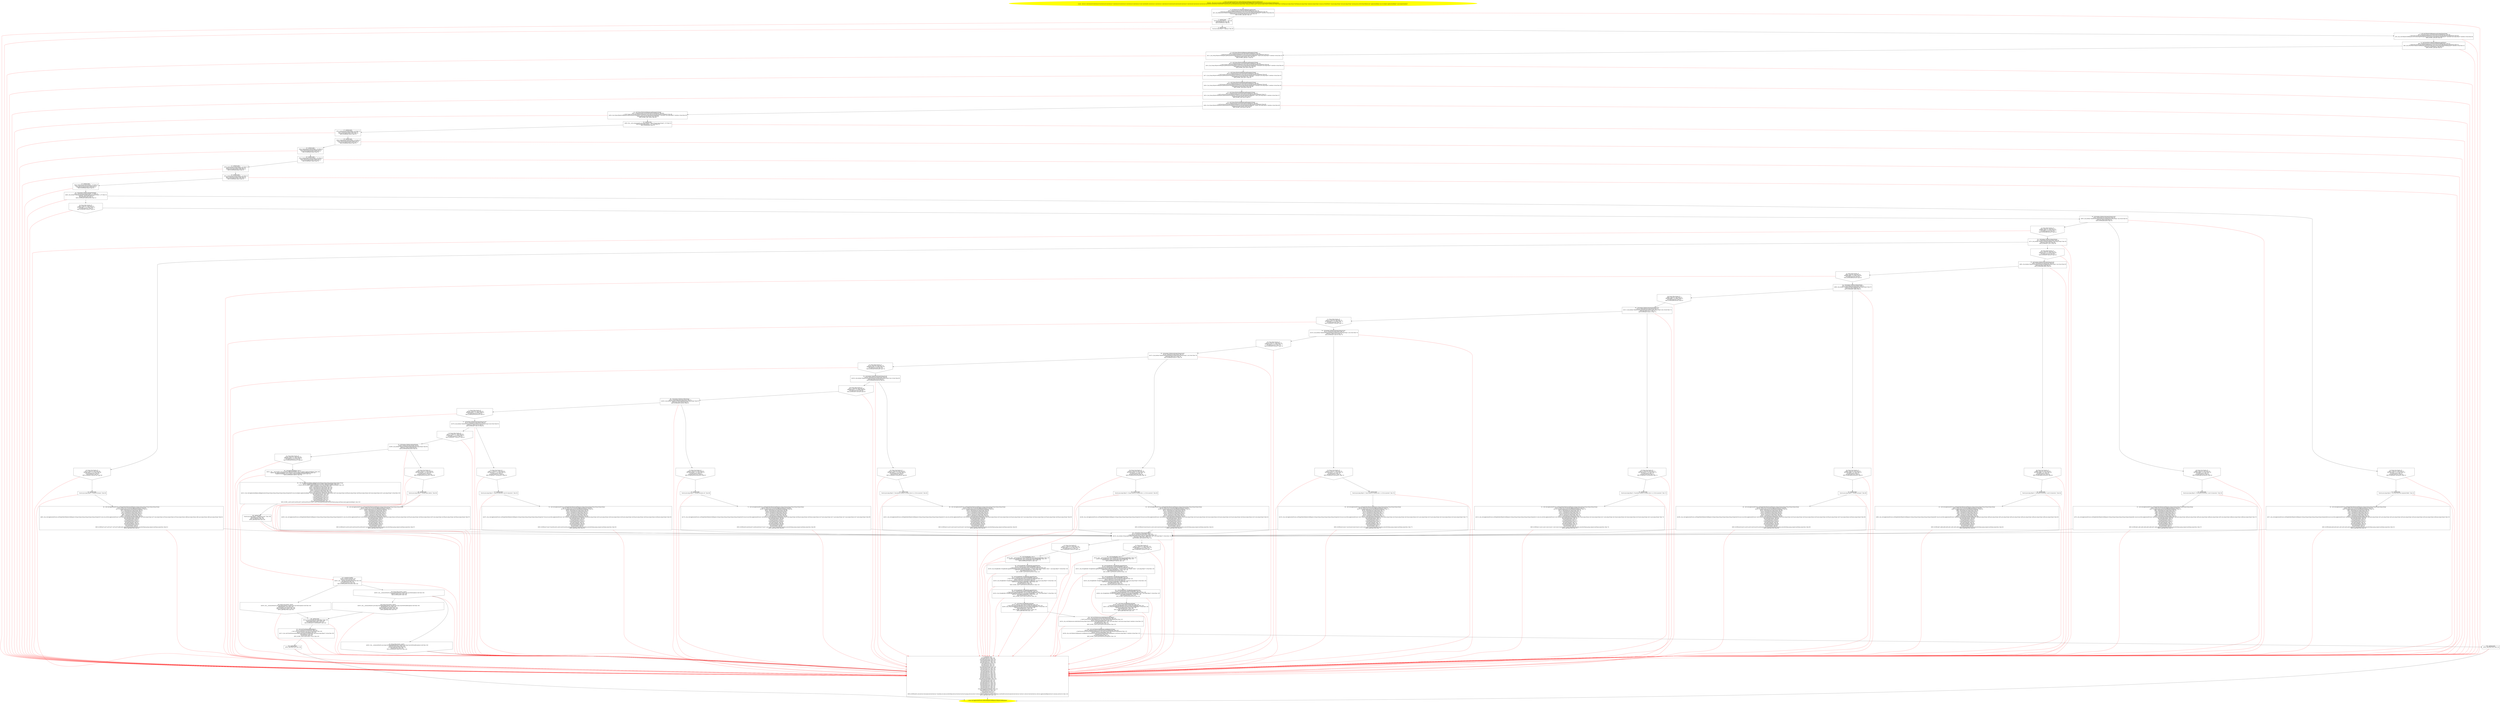/* @generated */
digraph cfg {
"com.stn.servlets.ApplicationProcess.doPost(javax.servlet.http.HttpServletRequest,javax.servlet.http..f50ab2e6ed6a181508aeb43bb999c63b_1" [label="1: Start void ApplicationProcess.doPost(HttpServletRequest,HttpServletResponse)\nFormals:  this:com.stn.servlets.ApplicationProcess* request:javax.servlet.http.HttpServletRequest* response:javax.servlet.http.HttpServletResponse*\nLocals:  $irvar21:void $irvar20:void $irvar19:void $irvar18:void $irvar17:void $irvar16:void $irvar15:void $irvar14:void $irvar13:void CatchVar602:void $irvar12:void $irvar11:void $irvar10:void $irvar9:void $irvar8:void $irvar7:void $irvar6:void $irvar5:void $irvar4:void $irvar3:void $irvar2:void $irvar1:void $irvar0:void document:java.lang.String* grupa:java.lang.String* serie:java.lang.String* facultate:java.lang.String* lastName:java.lang.String* firstName:java.lang.String* email:java.lang.String* out:java.io.PrintWriter* url:java.lang.String* error:java.lang.String* session:javax.servlet.http.HttpSession* applicationHelper:com.stn.helpers.ApplicationHelper* e:java.lang.Exception* \n  " color=yellow style=filled]
	

	 "com.stn.servlets.ApplicationProcess.doPost(javax.servlet.http.HttpServletRequest,javax.servlet.http..f50ab2e6ed6a181508aeb43bb999c63b_1" -> "com.stn.servlets.ApplicationProcess.doPost(javax.servlet.http.HttpServletRequest,javax.servlet.http..f50ab2e6ed6a181508aeb43bb999c63b_4" ;
"com.stn.servlets.ApplicationProcess.doPost(javax.servlet.http.HttpServletRequest,javax.servlet.http..f50ab2e6ed6a181508aeb43bb999c63b_2" [label="2: Exit void ApplicationProcess.doPost(HttpServletRequest,HttpServletResponse) \n  " color=yellow style=filled]
	

"com.stn.servlets.ApplicationProcess.doPost(javax.servlet.http.HttpServletRequest,javax.servlet.http..f50ab2e6ed6a181508aeb43bb999c63b_3" [label="3:  exceptions sink \n   NULLIFY(&error); [line 124]\n  NULLIFY(&$irvar3); [line 124]\n  NULLIFY(&document); [line 124]\n  NULLIFY(&$irvar9); [line 124]\n  NULLIFY(&$irvar17); [line 124]\n  NULLIFY(&facultate); [line 124]\n  NULLIFY(&url); [line 124]\n  NULLIFY(&serie); [line 124]\n  NULLIFY(&out); [line 124]\n  NULLIFY(&firstName); [line 124]\n  NULLIFY(&$irvar18); [line 124]\n  NULLIFY(&$irvar5); [line 124]\n  NULLIFY(&$irvar16); [line 124]\n  NULLIFY(&grupa); [line 124]\n  NULLIFY(&$irvar4); [line 124]\n  NULLIFY(&$irvar7); [line 124]\n  NULLIFY(&$irvar12); [line 124]\n  NULLIFY(&$irvar19); [line 124]\n  NULLIFY(&$irvar21); [line 124]\n  NULLIFY(&$irvar20); [line 124]\n  NULLIFY(&lastName); [line 124]\n  NULLIFY(&CatchVar602); [line 124]\n  NULLIFY(&$irvar6); [line 124]\n  NULLIFY(&email); [line 124]\n  NULLIFY(&$irvar0); [line 124]\n  NULLIFY(&$irvar13); [line 124]\n  NULLIFY(&$irvar11); [line 124]\n  NULLIFY(&$irvar10); [line 124]\n  NULLIFY(&$irvar8); [line 124]\n  NULLIFY(&$irvar1); [line 124]\n  NULLIFY(&$irvar2); [line 124]\n  NULLIFY(&applicationHelper); [line 124]\n  NULLIFY(&$irvar15); [line 124]\n  NULLIFY(&session); [line 124]\n  NULLIFY(&e); [line 124]\n  NULLIFY(&$irvar14); [line 124]\n  EXIT_SCOPE(n$261,error,$irvar3,document,$irvar9,$irvar17,facultate,url,serie,out,firstName,$irvar18,$irvar5,$irvar16,grupa,$irvar4,$irvar7,$irvar12,$irvar19,$irvar21,$irvar20,lastName,CatchVar602,$irvar6,email,$irvar0,$irvar13,$irvar11,$irvar10,$irvar8,$irvar1,$irvar2,applicationHelper,$irvar15,session,e,$irvar14); [line 124]\n  APPLY_ABSTRACTION; [line 124]\n " shape="box"]
	

	 "com.stn.servlets.ApplicationProcess.doPost(javax.servlet.http.HttpServletRequest,javax.servlet.http..f50ab2e6ed6a181508aeb43bb999c63b_3" -> "com.stn.servlets.ApplicationProcess.doPost(javax.servlet.http.HttpServletRequest,javax.servlet.http..f50ab2e6ed6a181508aeb43bb999c63b_2" ;
"com.stn.servlets.ApplicationProcess.doPost(javax.servlet.http.HttpServletRequest,javax.servlet.http..f50ab2e6ed6a181508aeb43bb999c63b_4" [label="4:  Call HttpSession HttpServletRequest.getSession() \n   n$0=*&request:javax.servlet.http.HttpServletRequest* [line 36]\n  _=*n$0:javax.servlet.http.HttpServletRequest*(root javax.servlet.http.HttpServletRequest) [line 36]\n  n$2=_fun_HttpSession HttpServletRequest.getSession()(n$0:javax.servlet.http.HttpServletRequest*) interface virtual [line 36]\n  *&session:javax.servlet.http.HttpSession*=n$2 [line 36]\n  EXIT_SCOPE(_,n$0,n$2); [line 36]\n " shape="box"]
	

	 "com.stn.servlets.ApplicationProcess.doPost(javax.servlet.http.HttpServletRequest,javax.servlet.http..f50ab2e6ed6a181508aeb43bb999c63b_4" -> "com.stn.servlets.ApplicationProcess.doPost(javax.servlet.http.HttpServletRequest,javax.servlet.http..f50ab2e6ed6a181508aeb43bb999c63b_5" ;
	 "com.stn.servlets.ApplicationProcess.doPost(javax.servlet.http.HttpServletRequest,javax.servlet.http..f50ab2e6ed6a181508aeb43bb999c63b_4" -> "com.stn.servlets.ApplicationProcess.doPost(javax.servlet.http.HttpServletRequest,javax.servlet.http..f50ab2e6ed6a181508aeb43bb999c63b_3" [color="red" ];
"com.stn.servlets.ApplicationProcess.doPost(javax.servlet.http.HttpServletRequest,javax.servlet.http..f50ab2e6ed6a181508aeb43bb999c63b_5" [label="5:  method_body \n   *&error:java.lang.Object*=\"\" [line 38]\n  NULLIFY(&error); [line 38]\n  EXIT_SCOPE(error); [line 38]\n " shape="box"]
	

	 "com.stn.servlets.ApplicationProcess.doPost(javax.servlet.http.HttpServletRequest,javax.servlet.http..f50ab2e6ed6a181508aeb43bb999c63b_5" -> "com.stn.servlets.ApplicationProcess.doPost(javax.servlet.http.HttpServletRequest,javax.servlet.http..f50ab2e6ed6a181508aeb43bb999c63b_6" ;
	 "com.stn.servlets.ApplicationProcess.doPost(javax.servlet.http.HttpServletRequest,javax.servlet.http..f50ab2e6ed6a181508aeb43bb999c63b_5" -> "com.stn.servlets.ApplicationProcess.doPost(javax.servlet.http.HttpServletRequest,javax.servlet.http..f50ab2e6ed6a181508aeb43bb999c63b_3" [color="red" ];
"com.stn.servlets.ApplicationProcess.doPost(javax.servlet.http.HttpServletRequest,javax.servlet.http..f50ab2e6ed6a181508aeb43bb999c63b_6" [label="6:  method_body \n   *&url:java.lang.Object*=\"apply.jsp\" [line 39]\n " shape="box"]
	

	 "com.stn.servlets.ApplicationProcess.doPost(javax.servlet.http.HttpServletRequest,javax.servlet.http..f50ab2e6ed6a181508aeb43bb999c63b_6" -> "com.stn.servlets.ApplicationProcess.doPost(javax.servlet.http.HttpServletRequest,javax.servlet.http..f50ab2e6ed6a181508aeb43bb999c63b_7" ;
	 "com.stn.servlets.ApplicationProcess.doPost(javax.servlet.http.HttpServletRequest,javax.servlet.http..f50ab2e6ed6a181508aeb43bb999c63b_6" -> "com.stn.servlets.ApplicationProcess.doPost(javax.servlet.http.HttpServletRequest,javax.servlet.http..f50ab2e6ed6a181508aeb43bb999c63b_3" [color="red" ];
"com.stn.servlets.ApplicationProcess.doPost(javax.servlet.http.HttpServletRequest,javax.servlet.http..f50ab2e6ed6a181508aeb43bb999c63b_7" [label="7:  Call void HttpServletResponse.setContentType(String) \n   n$3=*&response:javax.servlet.http.HttpServletResponse* [line 40]\n  _=*n$3:javax.servlet.http.HttpServletResponse*(root javax.servlet.http.HttpServletResponse) [line 40]\n  n$5=_fun_void HttpServletResponse.setContentType(String)(n$3:javax.servlet.http.HttpServletResponse*,\"text/html\":java.lang.Object*) interface virtual [line 40]\n  EXIT_SCOPE(_,n$3,n$5); [line 40]\n " shape="box"]
	

	 "com.stn.servlets.ApplicationProcess.doPost(javax.servlet.http.HttpServletRequest,javax.servlet.http..f50ab2e6ed6a181508aeb43bb999c63b_7" -> "com.stn.servlets.ApplicationProcess.doPost(javax.servlet.http.HttpServletRequest,javax.servlet.http..f50ab2e6ed6a181508aeb43bb999c63b_8" ;
	 "com.stn.servlets.ApplicationProcess.doPost(javax.servlet.http.HttpServletRequest,javax.servlet.http..f50ab2e6ed6a181508aeb43bb999c63b_7" -> "com.stn.servlets.ApplicationProcess.doPost(javax.servlet.http.HttpServletRequest,javax.servlet.http..f50ab2e6ed6a181508aeb43bb999c63b_3" [color="red" ];
"com.stn.servlets.ApplicationProcess.doPost(javax.servlet.http.HttpServletRequest,javax.servlet.http..f50ab2e6ed6a181508aeb43bb999c63b_8" [label="8:  Call PrintWriter HttpServletResponse.getWriter() \n   n$6=*&response:javax.servlet.http.HttpServletResponse* [line 41]\n  _=*n$6:javax.servlet.http.HttpServletResponse*(root javax.servlet.http.HttpServletResponse) [line 41]\n  n$8=_fun_PrintWriter HttpServletResponse.getWriter()(n$6:javax.servlet.http.HttpServletResponse*) interface virtual [line 41]\n  *&out:java.io.PrintWriter*=n$8 [line 41]\n  EXIT_SCOPE(_,n$6,n$8); [line 41]\n " shape="box"]
	

	 "com.stn.servlets.ApplicationProcess.doPost(javax.servlet.http.HttpServletRequest,javax.servlet.http..f50ab2e6ed6a181508aeb43bb999c63b_8" -> "com.stn.servlets.ApplicationProcess.doPost(javax.servlet.http.HttpServletRequest,javax.servlet.http..f50ab2e6ed6a181508aeb43bb999c63b_9" ;
	 "com.stn.servlets.ApplicationProcess.doPost(javax.servlet.http.HttpServletRequest,javax.servlet.http..f50ab2e6ed6a181508aeb43bb999c63b_8" -> "com.stn.servlets.ApplicationProcess.doPost(javax.servlet.http.HttpServletRequest,javax.servlet.http..f50ab2e6ed6a181508aeb43bb999c63b_3" [color="red" ];
"com.stn.servlets.ApplicationProcess.doPost(javax.servlet.http.HttpServletRequest,javax.servlet.http..f50ab2e6ed6a181508aeb43bb999c63b_9" [label="9:  Call String HttpServletRequest.getParameter(String) \n   n$9=*&request:javax.servlet.http.HttpServletRequest* [line 43]\n  _=*n$9:javax.servlet.http.HttpServletRequest*(root javax.servlet.http.HttpServletRequest) [line 43]\n  n$11=_fun_String HttpServletRequest.getParameter(String)(n$9:javax.servlet.http.HttpServletRequest*,\"email\":java.lang.Object*) interface virtual [line 43]\n  *&email:java.lang.String*=n$11 [line 43]\n  EXIT_SCOPE(_,n$9,n$11); [line 43]\n " shape="box"]
	

	 "com.stn.servlets.ApplicationProcess.doPost(javax.servlet.http.HttpServletRequest,javax.servlet.http..f50ab2e6ed6a181508aeb43bb999c63b_9" -> "com.stn.servlets.ApplicationProcess.doPost(javax.servlet.http.HttpServletRequest,javax.servlet.http..f50ab2e6ed6a181508aeb43bb999c63b_10" ;
	 "com.stn.servlets.ApplicationProcess.doPost(javax.servlet.http.HttpServletRequest,javax.servlet.http..f50ab2e6ed6a181508aeb43bb999c63b_9" -> "com.stn.servlets.ApplicationProcess.doPost(javax.servlet.http.HttpServletRequest,javax.servlet.http..f50ab2e6ed6a181508aeb43bb999c63b_3" [color="red" ];
"com.stn.servlets.ApplicationProcess.doPost(javax.servlet.http.HttpServletRequest,javax.servlet.http..f50ab2e6ed6a181508aeb43bb999c63b_10" [label="10:  Call String HttpServletRequest.getParameter(String) \n   n$12=*&request:javax.servlet.http.HttpServletRequest* [line 44]\n  _=*n$12:javax.servlet.http.HttpServletRequest*(root javax.servlet.http.HttpServletRequest) [line 44]\n  n$14=_fun_String HttpServletRequest.getParameter(String)(n$12:javax.servlet.http.HttpServletRequest*,\"firstname\":java.lang.Object*) interface virtual [line 44]\n  *&firstName:java.lang.String*=n$14 [line 44]\n  EXIT_SCOPE(_,n$12,n$14); [line 44]\n " shape="box"]
	

	 "com.stn.servlets.ApplicationProcess.doPost(javax.servlet.http.HttpServletRequest,javax.servlet.http..f50ab2e6ed6a181508aeb43bb999c63b_10" -> "com.stn.servlets.ApplicationProcess.doPost(javax.servlet.http.HttpServletRequest,javax.servlet.http..f50ab2e6ed6a181508aeb43bb999c63b_11" ;
	 "com.stn.servlets.ApplicationProcess.doPost(javax.servlet.http.HttpServletRequest,javax.servlet.http..f50ab2e6ed6a181508aeb43bb999c63b_10" -> "com.stn.servlets.ApplicationProcess.doPost(javax.servlet.http.HttpServletRequest,javax.servlet.http..f50ab2e6ed6a181508aeb43bb999c63b_3" [color="red" ];
"com.stn.servlets.ApplicationProcess.doPost(javax.servlet.http.HttpServletRequest,javax.servlet.http..f50ab2e6ed6a181508aeb43bb999c63b_11" [label="11:  Call String HttpServletRequest.getParameter(String) \n   n$15=*&request:javax.servlet.http.HttpServletRequest* [line 45]\n  _=*n$15:javax.servlet.http.HttpServletRequest*(root javax.servlet.http.HttpServletRequest) [line 45]\n  n$17=_fun_String HttpServletRequest.getParameter(String)(n$15:javax.servlet.http.HttpServletRequest*,\"lastname\":java.lang.Object*) interface virtual [line 45]\n  *&lastName:java.lang.String*=n$17 [line 45]\n  EXIT_SCOPE(_,n$15,n$17); [line 45]\n " shape="box"]
	

	 "com.stn.servlets.ApplicationProcess.doPost(javax.servlet.http.HttpServletRequest,javax.servlet.http..f50ab2e6ed6a181508aeb43bb999c63b_11" -> "com.stn.servlets.ApplicationProcess.doPost(javax.servlet.http.HttpServletRequest,javax.servlet.http..f50ab2e6ed6a181508aeb43bb999c63b_12" ;
	 "com.stn.servlets.ApplicationProcess.doPost(javax.servlet.http.HttpServletRequest,javax.servlet.http..f50ab2e6ed6a181508aeb43bb999c63b_11" -> "com.stn.servlets.ApplicationProcess.doPost(javax.servlet.http.HttpServletRequest,javax.servlet.http..f50ab2e6ed6a181508aeb43bb999c63b_3" [color="red" ];
"com.stn.servlets.ApplicationProcess.doPost(javax.servlet.http.HttpServletRequest,javax.servlet.http..f50ab2e6ed6a181508aeb43bb999c63b_12" [label="12:  Call String HttpServletRequest.getParameter(String) \n   n$18=*&request:javax.servlet.http.HttpServletRequest* [line 46]\n  _=*n$18:javax.servlet.http.HttpServletRequest*(root javax.servlet.http.HttpServletRequest) [line 46]\n  n$20=_fun_String HttpServletRequest.getParameter(String)(n$18:javax.servlet.http.HttpServletRequest*,\"facultate\":java.lang.Object*) interface virtual [line 46]\n  *&facultate:java.lang.String*=n$20 [line 46]\n  EXIT_SCOPE(_,n$18,n$20); [line 46]\n " shape="box"]
	

	 "com.stn.servlets.ApplicationProcess.doPost(javax.servlet.http.HttpServletRequest,javax.servlet.http..f50ab2e6ed6a181508aeb43bb999c63b_12" -> "com.stn.servlets.ApplicationProcess.doPost(javax.servlet.http.HttpServletRequest,javax.servlet.http..f50ab2e6ed6a181508aeb43bb999c63b_13" ;
	 "com.stn.servlets.ApplicationProcess.doPost(javax.servlet.http.HttpServletRequest,javax.servlet.http..f50ab2e6ed6a181508aeb43bb999c63b_12" -> "com.stn.servlets.ApplicationProcess.doPost(javax.servlet.http.HttpServletRequest,javax.servlet.http..f50ab2e6ed6a181508aeb43bb999c63b_3" [color="red" ];
"com.stn.servlets.ApplicationProcess.doPost(javax.servlet.http.HttpServletRequest,javax.servlet.http..f50ab2e6ed6a181508aeb43bb999c63b_13" [label="13:  Call String HttpServletRequest.getParameter(String) \n   n$21=*&request:javax.servlet.http.HttpServletRequest* [line 47]\n  _=*n$21:javax.servlet.http.HttpServletRequest*(root javax.servlet.http.HttpServletRequest) [line 47]\n  n$23=_fun_String HttpServletRequest.getParameter(String)(n$21:javax.servlet.http.HttpServletRequest*,\"serie\":java.lang.Object*) interface virtual [line 47]\n  *&serie:java.lang.String*=n$23 [line 47]\n  EXIT_SCOPE(_,n$21,n$23); [line 47]\n " shape="box"]
	

	 "com.stn.servlets.ApplicationProcess.doPost(javax.servlet.http.HttpServletRequest,javax.servlet.http..f50ab2e6ed6a181508aeb43bb999c63b_13" -> "com.stn.servlets.ApplicationProcess.doPost(javax.servlet.http.HttpServletRequest,javax.servlet.http..f50ab2e6ed6a181508aeb43bb999c63b_14" ;
	 "com.stn.servlets.ApplicationProcess.doPost(javax.servlet.http.HttpServletRequest,javax.servlet.http..f50ab2e6ed6a181508aeb43bb999c63b_13" -> "com.stn.servlets.ApplicationProcess.doPost(javax.servlet.http.HttpServletRequest,javax.servlet.http..f50ab2e6ed6a181508aeb43bb999c63b_3" [color="red" ];
"com.stn.servlets.ApplicationProcess.doPost(javax.servlet.http.HttpServletRequest,javax.servlet.http..f50ab2e6ed6a181508aeb43bb999c63b_14" [label="14:  Call String HttpServletRequest.getParameter(String) \n   n$24=*&request:javax.servlet.http.HttpServletRequest* [line 48]\n  _=*n$24:javax.servlet.http.HttpServletRequest*(root javax.servlet.http.HttpServletRequest) [line 48]\n  n$26=_fun_String HttpServletRequest.getParameter(String)(n$24:javax.servlet.http.HttpServletRequest*,\"grupa\":java.lang.Object*) interface virtual [line 48]\n  *&grupa:java.lang.String*=n$26 [line 48]\n  EXIT_SCOPE(_,n$24,n$26); [line 48]\n " shape="box"]
	

	 "com.stn.servlets.ApplicationProcess.doPost(javax.servlet.http.HttpServletRequest,javax.servlet.http..f50ab2e6ed6a181508aeb43bb999c63b_14" -> "com.stn.servlets.ApplicationProcess.doPost(javax.servlet.http.HttpServletRequest,javax.servlet.http..f50ab2e6ed6a181508aeb43bb999c63b_15" ;
	 "com.stn.servlets.ApplicationProcess.doPost(javax.servlet.http.HttpServletRequest,javax.servlet.http..f50ab2e6ed6a181508aeb43bb999c63b_14" -> "com.stn.servlets.ApplicationProcess.doPost(javax.servlet.http.HttpServletRequest,javax.servlet.http..f50ab2e6ed6a181508aeb43bb999c63b_3" [color="red" ];
"com.stn.servlets.ApplicationProcess.doPost(javax.servlet.http.HttpServletRequest,javax.servlet.http..f50ab2e6ed6a181508aeb43bb999c63b_15" [label="15:  Call String HttpServletRequest.getParameter(String) \n   n$27=*&request:javax.servlet.http.HttpServletRequest* [line 49]\n  _=*n$27:javax.servlet.http.HttpServletRequest*(root javax.servlet.http.HttpServletRequest) [line 49]\n  n$29=_fun_String HttpServletRequest.getParameter(String)(n$27:javax.servlet.http.HttpServletRequest*,\"document\":java.lang.Object*) interface virtual [line 49]\n  *&document:java.lang.String*=n$29 [line 49]\n  EXIT_SCOPE(_,n$27,n$29); [line 49]\n " shape="box"]
	

	 "com.stn.servlets.ApplicationProcess.doPost(javax.servlet.http.HttpServletRequest,javax.servlet.http..f50ab2e6ed6a181508aeb43bb999c63b_15" -> "com.stn.servlets.ApplicationProcess.doPost(javax.servlet.http.HttpServletRequest,javax.servlet.http..f50ab2e6ed6a181508aeb43bb999c63b_16" ;
	 "com.stn.servlets.ApplicationProcess.doPost(javax.servlet.http.HttpServletRequest,javax.servlet.http..f50ab2e6ed6a181508aeb43bb999c63b_15" -> "com.stn.servlets.ApplicationProcess.doPost(javax.servlet.http.HttpServletRequest,javax.servlet.http..f50ab2e6ed6a181508aeb43bb999c63b_3" [color="red" ];
"com.stn.servlets.ApplicationProcess.doPost(javax.servlet.http.HttpServletRequest,javax.servlet.http..f50ab2e6ed6a181508aeb43bb999c63b_16" [label="16:  method_body \n   n$30=_fun___new_array(sizeof(t=java.lang.String*[_*_];len=[7]):java.lang.String*[_*_](*)) [line 51]\n  *&$irvar0:java.lang.String*[_*_](*)=n$30 [line 51]\n  EXIT_SCOPE(n$30); [line 51]\n " shape="box"]
	

	 "com.stn.servlets.ApplicationProcess.doPost(javax.servlet.http.HttpServletRequest,javax.servlet.http..f50ab2e6ed6a181508aeb43bb999c63b_16" -> "com.stn.servlets.ApplicationProcess.doPost(javax.servlet.http.HttpServletRequest,javax.servlet.http..f50ab2e6ed6a181508aeb43bb999c63b_17" ;
	 "com.stn.servlets.ApplicationProcess.doPost(javax.servlet.http.HttpServletRequest,javax.servlet.http..f50ab2e6ed6a181508aeb43bb999c63b_16" -> "com.stn.servlets.ApplicationProcess.doPost(javax.servlet.http.HttpServletRequest,javax.servlet.http..f50ab2e6ed6a181508aeb43bb999c63b_3" [color="red" ];
"com.stn.servlets.ApplicationProcess.doPost(javax.servlet.http.HttpServletRequest,javax.servlet.http..f50ab2e6ed6a181508aeb43bb999c63b_17" [label="17:  method_body \n   n$31=*&$irvar0:java.lang.String*[_*_](*) [line 51]\n  n$32=*&email:java.lang.String* [line 51]\n  *n$31[0]:java.lang.String*=n$32 [line 51]\n  EXIT_SCOPE(n$31,n$32); [line 51]\n " shape="box"]
	

	 "com.stn.servlets.ApplicationProcess.doPost(javax.servlet.http.HttpServletRequest,javax.servlet.http..f50ab2e6ed6a181508aeb43bb999c63b_17" -> "com.stn.servlets.ApplicationProcess.doPost(javax.servlet.http.HttpServletRequest,javax.servlet.http..f50ab2e6ed6a181508aeb43bb999c63b_18" ;
	 "com.stn.servlets.ApplicationProcess.doPost(javax.servlet.http.HttpServletRequest,javax.servlet.http..f50ab2e6ed6a181508aeb43bb999c63b_17" -> "com.stn.servlets.ApplicationProcess.doPost(javax.servlet.http.HttpServletRequest,javax.servlet.http..f50ab2e6ed6a181508aeb43bb999c63b_3" [color="red" ];
"com.stn.servlets.ApplicationProcess.doPost(javax.servlet.http.HttpServletRequest,javax.servlet.http..f50ab2e6ed6a181508aeb43bb999c63b_18" [label="18:  method_body \n   n$33=*&$irvar0:java.lang.String*[_*_](*) [line 51]\n  n$34=*&firstName:java.lang.String* [line 51]\n  *n$33[1]:java.lang.String*=n$34 [line 51]\n  EXIT_SCOPE(n$33,n$34); [line 51]\n " shape="box"]
	

	 "com.stn.servlets.ApplicationProcess.doPost(javax.servlet.http.HttpServletRequest,javax.servlet.http..f50ab2e6ed6a181508aeb43bb999c63b_18" -> "com.stn.servlets.ApplicationProcess.doPost(javax.servlet.http.HttpServletRequest,javax.servlet.http..f50ab2e6ed6a181508aeb43bb999c63b_19" ;
	 "com.stn.servlets.ApplicationProcess.doPost(javax.servlet.http.HttpServletRequest,javax.servlet.http..f50ab2e6ed6a181508aeb43bb999c63b_18" -> "com.stn.servlets.ApplicationProcess.doPost(javax.servlet.http.HttpServletRequest,javax.servlet.http..f50ab2e6ed6a181508aeb43bb999c63b_3" [color="red" ];
"com.stn.servlets.ApplicationProcess.doPost(javax.servlet.http.HttpServletRequest,javax.servlet.http..f50ab2e6ed6a181508aeb43bb999c63b_19" [label="19:  method_body \n   n$35=*&$irvar0:java.lang.String*[_*_](*) [line 51]\n  n$36=*&lastName:java.lang.String* [line 51]\n  *n$35[2]:java.lang.String*=n$36 [line 51]\n  EXIT_SCOPE(n$35,n$36); [line 51]\n " shape="box"]
	

	 "com.stn.servlets.ApplicationProcess.doPost(javax.servlet.http.HttpServletRequest,javax.servlet.http..f50ab2e6ed6a181508aeb43bb999c63b_19" -> "com.stn.servlets.ApplicationProcess.doPost(javax.servlet.http.HttpServletRequest,javax.servlet.http..f50ab2e6ed6a181508aeb43bb999c63b_20" ;
	 "com.stn.servlets.ApplicationProcess.doPost(javax.servlet.http.HttpServletRequest,javax.servlet.http..f50ab2e6ed6a181508aeb43bb999c63b_19" -> "com.stn.servlets.ApplicationProcess.doPost(javax.servlet.http.HttpServletRequest,javax.servlet.http..f50ab2e6ed6a181508aeb43bb999c63b_3" [color="red" ];
"com.stn.servlets.ApplicationProcess.doPost(javax.servlet.http.HttpServletRequest,javax.servlet.http..f50ab2e6ed6a181508aeb43bb999c63b_20" [label="20:  method_body \n   n$37=*&$irvar0:java.lang.String*[_*_](*) [line 51]\n  n$38=*&facultate:java.lang.String* [line 51]\n  *n$37[3]:java.lang.String*=n$38 [line 51]\n  EXIT_SCOPE(n$37,n$38); [line 51]\n " shape="box"]
	

	 "com.stn.servlets.ApplicationProcess.doPost(javax.servlet.http.HttpServletRequest,javax.servlet.http..f50ab2e6ed6a181508aeb43bb999c63b_20" -> "com.stn.servlets.ApplicationProcess.doPost(javax.servlet.http.HttpServletRequest,javax.servlet.http..f50ab2e6ed6a181508aeb43bb999c63b_21" ;
	 "com.stn.servlets.ApplicationProcess.doPost(javax.servlet.http.HttpServletRequest,javax.servlet.http..f50ab2e6ed6a181508aeb43bb999c63b_20" -> "com.stn.servlets.ApplicationProcess.doPost(javax.servlet.http.HttpServletRequest,javax.servlet.http..f50ab2e6ed6a181508aeb43bb999c63b_3" [color="red" ];
"com.stn.servlets.ApplicationProcess.doPost(javax.servlet.http.HttpServletRequest,javax.servlet.http..f50ab2e6ed6a181508aeb43bb999c63b_21" [label="21:  method_body \n   n$39=*&$irvar0:java.lang.String*[_*_](*) [line 51]\n  n$40=*&serie:java.lang.String* [line 51]\n  *n$39[4]:java.lang.String*=n$40 [line 51]\n  EXIT_SCOPE(n$39,n$40); [line 51]\n " shape="box"]
	

	 "com.stn.servlets.ApplicationProcess.doPost(javax.servlet.http.HttpServletRequest,javax.servlet.http..f50ab2e6ed6a181508aeb43bb999c63b_21" -> "com.stn.servlets.ApplicationProcess.doPost(javax.servlet.http.HttpServletRequest,javax.servlet.http..f50ab2e6ed6a181508aeb43bb999c63b_22" ;
	 "com.stn.servlets.ApplicationProcess.doPost(javax.servlet.http.HttpServletRequest,javax.servlet.http..f50ab2e6ed6a181508aeb43bb999c63b_21" -> "com.stn.servlets.ApplicationProcess.doPost(javax.servlet.http.HttpServletRequest,javax.servlet.http..f50ab2e6ed6a181508aeb43bb999c63b_3" [color="red" ];
"com.stn.servlets.ApplicationProcess.doPost(javax.servlet.http.HttpServletRequest,javax.servlet.http..f50ab2e6ed6a181508aeb43bb999c63b_22" [label="22:  method_body \n   n$41=*&$irvar0:java.lang.String*[_*_](*) [line 51]\n  n$42=*&grupa:java.lang.String* [line 51]\n  *n$41[5]:java.lang.String*=n$42 [line 51]\n  EXIT_SCOPE(n$41,n$42); [line 51]\n " shape="box"]
	

	 "com.stn.servlets.ApplicationProcess.doPost(javax.servlet.http.HttpServletRequest,javax.servlet.http..f50ab2e6ed6a181508aeb43bb999c63b_22" -> "com.stn.servlets.ApplicationProcess.doPost(javax.servlet.http.HttpServletRequest,javax.servlet.http..f50ab2e6ed6a181508aeb43bb999c63b_23" ;
	 "com.stn.servlets.ApplicationProcess.doPost(javax.servlet.http.HttpServletRequest,javax.servlet.http..f50ab2e6ed6a181508aeb43bb999c63b_22" -> "com.stn.servlets.ApplicationProcess.doPost(javax.servlet.http.HttpServletRequest,javax.servlet.http..f50ab2e6ed6a181508aeb43bb999c63b_3" [color="red" ];
"com.stn.servlets.ApplicationProcess.doPost(javax.servlet.http.HttpServletRequest,javax.servlet.http..f50ab2e6ed6a181508aeb43bb999c63b_23" [label="23:  method_body \n   n$43=*&$irvar0:java.lang.String*[_*_](*) [line 51]\n  n$44=*&document:java.lang.String* [line 51]\n  *n$43[6]:java.lang.String*=n$44 [line 51]\n  EXIT_SCOPE(n$43,n$44); [line 51]\n " shape="box"]
	

	 "com.stn.servlets.ApplicationProcess.doPost(javax.servlet.http.HttpServletRequest,javax.servlet.http..f50ab2e6ed6a181508aeb43bb999c63b_23" -> "com.stn.servlets.ApplicationProcess.doPost(javax.servlet.http.HttpServletRequest,javax.servlet.http..f50ab2e6ed6a181508aeb43bb999c63b_24" ;
	 "com.stn.servlets.ApplicationProcess.doPost(javax.servlet.http.HttpServletRequest,javax.servlet.http..f50ab2e6ed6a181508aeb43bb999c63b_23" -> "com.stn.servlets.ApplicationProcess.doPost(javax.servlet.http.HttpServletRequest,javax.servlet.http..f50ab2e6ed6a181508aeb43bb999c63b_3" [color="red" ];
"com.stn.servlets.ApplicationProcess.doPost(javax.servlet.http.HttpServletRequest,javax.servlet.http..f50ab2e6ed6a181508aeb43bb999c63b_24" [label="24:  Call boolean Validator.isEmpty(String[]) \n   n$45=*&$irvar0:java.lang.String*[_*_](*) [line 51]\n  n$46=_fun_boolean Validator.isEmpty(String[])(n$45:java.lang.String*[_*_](*)) [line 51]\n  *&$irvar1:_Bool=n$46 [line 51]\n  NULLIFY(&$irvar0); [line 51]\n  EXIT_SCOPE(n$45,n$46,$irvar0); [line 51]\n " shape="box"]
	

	 "com.stn.servlets.ApplicationProcess.doPost(javax.servlet.http.HttpServletRequest,javax.servlet.http..f50ab2e6ed6a181508aeb43bb999c63b_24" -> "com.stn.servlets.ApplicationProcess.doPost(javax.servlet.http.HttpServletRequest,javax.servlet.http..f50ab2e6ed6a181508aeb43bb999c63b_25" ;
	 "com.stn.servlets.ApplicationProcess.doPost(javax.servlet.http.HttpServletRequest,javax.servlet.http..f50ab2e6ed6a181508aeb43bb999c63b_24" -> "com.stn.servlets.ApplicationProcess.doPost(javax.servlet.http.HttpServletRequest,javax.servlet.http..f50ab2e6ed6a181508aeb43bb999c63b_26" ;
	 "com.stn.servlets.ApplicationProcess.doPost(javax.servlet.http.HttpServletRequest,javax.servlet.http..f50ab2e6ed6a181508aeb43bb999c63b_24" -> "com.stn.servlets.ApplicationProcess.doPost(javax.servlet.http.HttpServletRequest,javax.servlet.http..f50ab2e6ed6a181508aeb43bb999c63b_3" [color="red" ];
"com.stn.servlets.ApplicationProcess.doPost(javax.servlet.http.HttpServletRequest,javax.servlet.http..f50ab2e6ed6a181508aeb43bb999c63b_25" [label="25: Prune (true branch, if) \n   n$47=*&$irvar1:_Bool [line 51]\n  PRUNE(!(n$47 == 0), true); [line 51]\n  NULLIFY(&out); [line 51]\n  NULLIFY(&$irvar1); [line 51]\n  EXIT_SCOPE(n$47,out,$irvar1); [line 51]\n " shape="invhouse"]
	

	 "com.stn.servlets.ApplicationProcess.doPost(javax.servlet.http.HttpServletRequest,javax.servlet.http..f50ab2e6ed6a181508aeb43bb999c63b_25" -> "com.stn.servlets.ApplicationProcess.doPost(javax.servlet.http.HttpServletRequest,javax.servlet.http..f50ab2e6ed6a181508aeb43bb999c63b_27" ;
	 "com.stn.servlets.ApplicationProcess.doPost(javax.servlet.http.HttpServletRequest,javax.servlet.http..f50ab2e6ed6a181508aeb43bb999c63b_25" -> "com.stn.servlets.ApplicationProcess.doPost(javax.servlet.http.HttpServletRequest,javax.servlet.http..f50ab2e6ed6a181508aeb43bb999c63b_3" [color="red" ];
"com.stn.servlets.ApplicationProcess.doPost(javax.servlet.http.HttpServletRequest,javax.servlet.http..f50ab2e6ed6a181508aeb43bb999c63b_26" [label="26: Prune (false branch, if) \n   n$47=*&$irvar1:_Bool [line 51]\n  PRUNE((n$47 == 0), false); [line 51]\n  NULLIFY(&$irvar1); [line 51]\n  EXIT_SCOPE(n$47,$irvar1); [line 51]\n " shape="invhouse"]
	

	 "com.stn.servlets.ApplicationProcess.doPost(javax.servlet.http.HttpServletRequest,javax.servlet.http..f50ab2e6ed6a181508aeb43bb999c63b_26" -> "com.stn.servlets.ApplicationProcess.doPost(javax.servlet.http.HttpServletRequest,javax.servlet.http..f50ab2e6ed6a181508aeb43bb999c63b_29" ;
	 "com.stn.servlets.ApplicationProcess.doPost(javax.servlet.http.HttpServletRequest,javax.servlet.http..f50ab2e6ed6a181508aeb43bb999c63b_26" -> "com.stn.servlets.ApplicationProcess.doPost(javax.servlet.http.HttpServletRequest,javax.servlet.http..f50ab2e6ed6a181508aeb43bb999c63b_3" [color="red" ];
"com.stn.servlets.ApplicationProcess.doPost(javax.servlet.http.HttpServletRequest,javax.servlet.http..f50ab2e6ed6a181508aeb43bb999c63b_27" [label="27:  method_body \n   *&error:java.lang.Object*=\"You must fill all the requiered fields!\" [line 52]\n " shape="box"]
	

	 "com.stn.servlets.ApplicationProcess.doPost(javax.servlet.http.HttpServletRequest,javax.servlet.http..f50ab2e6ed6a181508aeb43bb999c63b_27" -> "com.stn.servlets.ApplicationProcess.doPost(javax.servlet.http.HttpServletRequest,javax.servlet.http..f50ab2e6ed6a181508aeb43bb999c63b_28" ;
	 "com.stn.servlets.ApplicationProcess.doPost(javax.servlet.http.HttpServletRequest,javax.servlet.http..f50ab2e6ed6a181508aeb43bb999c63b_27" -> "com.stn.servlets.ApplicationProcess.doPost(javax.servlet.http.HttpServletRequest,javax.servlet.http..f50ab2e6ed6a181508aeb43bb999c63b_3" [color="red" ];
"com.stn.servlets.ApplicationProcess.doPost(javax.servlet.http.HttpServletRequest,javax.servlet.http..f50ab2e6ed6a181508aeb43bb999c63b_28" [label="28:  Call void ApplicationProcess.setTempFields(HttpServletRequest,String,String,String,String,String,String,String) \n   n$48=*&this:com.stn.servlets.ApplicationProcess* [line 53]\n  n$49=*&request:javax.servlet.http.HttpServletRequest* [line 53]\n  n$50=*&firstName:java.lang.String* [line 53]\n  n$51=*&lastName:java.lang.String* [line 53]\n  n$52=*&email:java.lang.String* [line 53]\n  n$53=*&facultate:java.lang.String* [line 53]\n  n$54=*&serie:java.lang.String* [line 53]\n  n$55=*&grupa:java.lang.String* [line 53]\n  n$56=*&document:java.lang.String* [line 53]\n  n$57=_fun_void ApplicationProcess.setTempFields(HttpServletRequest,String,String,String,String,String,String,String)(n$48:com.stn.servlets.ApplicationProcess*,n$49:javax.servlet.http.HttpServletRequest*,n$50:java.lang.String*,n$51:java.lang.String*,n$52:java.lang.String*,n$53:java.lang.String*,n$54:java.lang.String*,n$55:java.lang.String*,n$56:java.lang.String*) [line 53]\n  NULLIFY(&document); [line 53]\n  NULLIFY(&facultate); [line 53]\n  NULLIFY(&serie); [line 53]\n  NULLIFY(&firstName); [line 53]\n  NULLIFY(&grupa); [line 53]\n  NULLIFY(&request); [line 53]\n  NULLIFY(&lastName); [line 53]\n  NULLIFY(&email); [line 53]\n  NULLIFY(&this); [line 53]\n  EXIT_SCOPE(n$48,n$49,n$50,n$51,n$52,n$53,n$54,n$55,n$56,n$57,document,facultate,serie,firstName,grupa,request,lastName,email,this); [line 53]\n  APPLY_ABSTRACTION; [line 53]\n " shape="box"]
	

	 "com.stn.servlets.ApplicationProcess.doPost(javax.servlet.http.HttpServletRequest,javax.servlet.http..f50ab2e6ed6a181508aeb43bb999c63b_28" -> "com.stn.servlets.ApplicationProcess.doPost(javax.servlet.http.HttpServletRequest,javax.servlet.http..f50ab2e6ed6a181508aeb43bb999c63b_90" ;
	 "com.stn.servlets.ApplicationProcess.doPost(javax.servlet.http.HttpServletRequest,javax.servlet.http..f50ab2e6ed6a181508aeb43bb999c63b_28" -> "com.stn.servlets.ApplicationProcess.doPost(javax.servlet.http.HttpServletRequest,javax.servlet.http..f50ab2e6ed6a181508aeb43bb999c63b_3" [color="red" ];
"com.stn.servlets.ApplicationProcess.doPost(javax.servlet.http.HttpServletRequest,javax.servlet.http..f50ab2e6ed6a181508aeb43bb999c63b_29" [label="29:  Call boolean Validator.between(String,int,int) \n   n$58=*&firstName:java.lang.String* [line 55]\n  n$59=_fun_boolean Validator.between(String,int,int)(n$58:java.lang.String*,2:int,30:int) [line 55]\n  *&$irvar2:_Bool=n$59 [line 55]\n  EXIT_SCOPE(n$58,n$59); [line 55]\n " shape="box"]
	

	 "com.stn.servlets.ApplicationProcess.doPost(javax.servlet.http.HttpServletRequest,javax.servlet.http..f50ab2e6ed6a181508aeb43bb999c63b_29" -> "com.stn.servlets.ApplicationProcess.doPost(javax.servlet.http.HttpServletRequest,javax.servlet.http..f50ab2e6ed6a181508aeb43bb999c63b_30" ;
	 "com.stn.servlets.ApplicationProcess.doPost(javax.servlet.http.HttpServletRequest,javax.servlet.http..f50ab2e6ed6a181508aeb43bb999c63b_29" -> "com.stn.servlets.ApplicationProcess.doPost(javax.servlet.http.HttpServletRequest,javax.servlet.http..f50ab2e6ed6a181508aeb43bb999c63b_31" ;
	 "com.stn.servlets.ApplicationProcess.doPost(javax.servlet.http.HttpServletRequest,javax.servlet.http..f50ab2e6ed6a181508aeb43bb999c63b_29" -> "com.stn.servlets.ApplicationProcess.doPost(javax.servlet.http.HttpServletRequest,javax.servlet.http..f50ab2e6ed6a181508aeb43bb999c63b_3" [color="red" ];
"com.stn.servlets.ApplicationProcess.doPost(javax.servlet.http.HttpServletRequest,javax.servlet.http..f50ab2e6ed6a181508aeb43bb999c63b_30" [label="30: Prune (true branch, if) \n   n$60=*&$irvar2:_Bool [line 55]\n  PRUNE(!(n$60 != 0), true); [line 55]\n  NULLIFY(&out); [line 55]\n  NULLIFY(&$irvar2); [line 55]\n  EXIT_SCOPE(n$60,out,$irvar2); [line 55]\n " shape="invhouse"]
	

	 "com.stn.servlets.ApplicationProcess.doPost(javax.servlet.http.HttpServletRequest,javax.servlet.http..f50ab2e6ed6a181508aeb43bb999c63b_30" -> "com.stn.servlets.ApplicationProcess.doPost(javax.servlet.http.HttpServletRequest,javax.servlet.http..f50ab2e6ed6a181508aeb43bb999c63b_32" ;
	 "com.stn.servlets.ApplicationProcess.doPost(javax.servlet.http.HttpServletRequest,javax.servlet.http..f50ab2e6ed6a181508aeb43bb999c63b_30" -> "com.stn.servlets.ApplicationProcess.doPost(javax.servlet.http.HttpServletRequest,javax.servlet.http..f50ab2e6ed6a181508aeb43bb999c63b_3" [color="red" ];
"com.stn.servlets.ApplicationProcess.doPost(javax.servlet.http.HttpServletRequest,javax.servlet.http..f50ab2e6ed6a181508aeb43bb999c63b_31" [label="31: Prune (false branch, if) \n   n$60=*&$irvar2:_Bool [line 55]\n  PRUNE((n$60 != 0), false); [line 55]\n  NULLIFY(&$irvar2); [line 55]\n  EXIT_SCOPE(n$60,$irvar2); [line 55]\n " shape="invhouse"]
	

	 "com.stn.servlets.ApplicationProcess.doPost(javax.servlet.http.HttpServletRequest,javax.servlet.http..f50ab2e6ed6a181508aeb43bb999c63b_31" -> "com.stn.servlets.ApplicationProcess.doPost(javax.servlet.http.HttpServletRequest,javax.servlet.http..f50ab2e6ed6a181508aeb43bb999c63b_34" ;
	 "com.stn.servlets.ApplicationProcess.doPost(javax.servlet.http.HttpServletRequest,javax.servlet.http..f50ab2e6ed6a181508aeb43bb999c63b_31" -> "com.stn.servlets.ApplicationProcess.doPost(javax.servlet.http.HttpServletRequest,javax.servlet.http..f50ab2e6ed6a181508aeb43bb999c63b_3" [color="red" ];
"com.stn.servlets.ApplicationProcess.doPost(javax.servlet.http.HttpServletRequest,javax.servlet.http..f50ab2e6ed6a181508aeb43bb999c63b_32" [label="32:  method_body \n   *&error:java.lang.Object*=\"Firstname be between 2 and 30 characters!\" [line 56]\n " shape="box"]
	

	 "com.stn.servlets.ApplicationProcess.doPost(javax.servlet.http.HttpServletRequest,javax.servlet.http..f50ab2e6ed6a181508aeb43bb999c63b_32" -> "com.stn.servlets.ApplicationProcess.doPost(javax.servlet.http.HttpServletRequest,javax.servlet.http..f50ab2e6ed6a181508aeb43bb999c63b_33" ;
	 "com.stn.servlets.ApplicationProcess.doPost(javax.servlet.http.HttpServletRequest,javax.servlet.http..f50ab2e6ed6a181508aeb43bb999c63b_32" -> "com.stn.servlets.ApplicationProcess.doPost(javax.servlet.http.HttpServletRequest,javax.servlet.http..f50ab2e6ed6a181508aeb43bb999c63b_3" [color="red" ];
"com.stn.servlets.ApplicationProcess.doPost(javax.servlet.http.HttpServletRequest,javax.servlet.http..f50ab2e6ed6a181508aeb43bb999c63b_33" [label="33:  Call void ApplicationProcess.setTempFields(HttpServletRequest,String,String,String,String,String,String,String) \n   n$61=*&this:com.stn.servlets.ApplicationProcess* [line 57]\n  n$62=*&request:javax.servlet.http.HttpServletRequest* [line 57]\n  n$63=*&firstName:java.lang.String* [line 57]\n  n$64=*&lastName:java.lang.String* [line 57]\n  n$65=*&email:java.lang.String* [line 57]\n  n$66=*&facultate:java.lang.String* [line 57]\n  n$67=*&serie:java.lang.String* [line 57]\n  n$68=*&grupa:java.lang.String* [line 57]\n  n$69=*&document:java.lang.String* [line 57]\n  n$70=_fun_void ApplicationProcess.setTempFields(HttpServletRequest,String,String,String,String,String,String,String)(n$61:com.stn.servlets.ApplicationProcess*,n$62:javax.servlet.http.HttpServletRequest*,n$63:java.lang.String*,n$64:java.lang.String*,n$65:java.lang.String*,n$66:java.lang.String*,n$67:java.lang.String*,n$68:java.lang.String*,n$69:java.lang.String*) [line 57]\n  NULLIFY(&document); [line 57]\n  NULLIFY(&facultate); [line 57]\n  NULLIFY(&serie); [line 57]\n  NULLIFY(&firstName); [line 57]\n  NULLIFY(&grupa); [line 57]\n  NULLIFY(&request); [line 57]\n  NULLIFY(&lastName); [line 57]\n  NULLIFY(&email); [line 57]\n  NULLIFY(&this); [line 57]\n  EXIT_SCOPE(n$61,n$62,n$63,n$64,n$65,n$66,n$67,n$68,n$69,n$70,document,facultate,serie,firstName,grupa,request,lastName,email,this); [line 57]\n  APPLY_ABSTRACTION; [line 57]\n " shape="box"]
	

	 "com.stn.servlets.ApplicationProcess.doPost(javax.servlet.http.HttpServletRequest,javax.servlet.http..f50ab2e6ed6a181508aeb43bb999c63b_33" -> "com.stn.servlets.ApplicationProcess.doPost(javax.servlet.http.HttpServletRequest,javax.servlet.http..f50ab2e6ed6a181508aeb43bb999c63b_90" ;
	 "com.stn.servlets.ApplicationProcess.doPost(javax.servlet.http.HttpServletRequest,javax.servlet.http..f50ab2e6ed6a181508aeb43bb999c63b_33" -> "com.stn.servlets.ApplicationProcess.doPost(javax.servlet.http.HttpServletRequest,javax.servlet.http..f50ab2e6ed6a181508aeb43bb999c63b_3" [color="red" ];
"com.stn.servlets.ApplicationProcess.doPost(javax.servlet.http.HttpServletRequest,javax.servlet.http..f50ab2e6ed6a181508aeb43bb999c63b_34" [label="34:  Call boolean Validator.isName(String) \n   n$71=*&firstName:java.lang.String* [line 59]\n  n$72=_fun_boolean Validator.isName(String)(n$71:java.lang.String*) [line 59]\n  *&$irvar3:_Bool=n$72 [line 59]\n  EXIT_SCOPE(n$71,n$72); [line 59]\n " shape="box"]
	

	 "com.stn.servlets.ApplicationProcess.doPost(javax.servlet.http.HttpServletRequest,javax.servlet.http..f50ab2e6ed6a181508aeb43bb999c63b_34" -> "com.stn.servlets.ApplicationProcess.doPost(javax.servlet.http.HttpServletRequest,javax.servlet.http..f50ab2e6ed6a181508aeb43bb999c63b_35" ;
	 "com.stn.servlets.ApplicationProcess.doPost(javax.servlet.http.HttpServletRequest,javax.servlet.http..f50ab2e6ed6a181508aeb43bb999c63b_34" -> "com.stn.servlets.ApplicationProcess.doPost(javax.servlet.http.HttpServletRequest,javax.servlet.http..f50ab2e6ed6a181508aeb43bb999c63b_36" ;
	 "com.stn.servlets.ApplicationProcess.doPost(javax.servlet.http.HttpServletRequest,javax.servlet.http..f50ab2e6ed6a181508aeb43bb999c63b_34" -> "com.stn.servlets.ApplicationProcess.doPost(javax.servlet.http.HttpServletRequest,javax.servlet.http..f50ab2e6ed6a181508aeb43bb999c63b_3" [color="red" ];
"com.stn.servlets.ApplicationProcess.doPost(javax.servlet.http.HttpServletRequest,javax.servlet.http..f50ab2e6ed6a181508aeb43bb999c63b_35" [label="35: Prune (true branch, if) \n   n$73=*&$irvar3:_Bool [line 59]\n  PRUNE(!(n$73 != 0), true); [line 59]\n  NULLIFY(&$irvar3); [line 59]\n  NULLIFY(&out); [line 59]\n  EXIT_SCOPE(n$73,$irvar3,out); [line 59]\n " shape="invhouse"]
	

	 "com.stn.servlets.ApplicationProcess.doPost(javax.servlet.http.HttpServletRequest,javax.servlet.http..f50ab2e6ed6a181508aeb43bb999c63b_35" -> "com.stn.servlets.ApplicationProcess.doPost(javax.servlet.http.HttpServletRequest,javax.servlet.http..f50ab2e6ed6a181508aeb43bb999c63b_37" ;
	 "com.stn.servlets.ApplicationProcess.doPost(javax.servlet.http.HttpServletRequest,javax.servlet.http..f50ab2e6ed6a181508aeb43bb999c63b_35" -> "com.stn.servlets.ApplicationProcess.doPost(javax.servlet.http.HttpServletRequest,javax.servlet.http..f50ab2e6ed6a181508aeb43bb999c63b_3" [color="red" ];
"com.stn.servlets.ApplicationProcess.doPost(javax.servlet.http.HttpServletRequest,javax.servlet.http..f50ab2e6ed6a181508aeb43bb999c63b_36" [label="36: Prune (false branch, if) \n   n$73=*&$irvar3:_Bool [line 59]\n  PRUNE((n$73 != 0), false); [line 59]\n  NULLIFY(&$irvar3); [line 59]\n  EXIT_SCOPE(n$73,$irvar3); [line 59]\n " shape="invhouse"]
	

	 "com.stn.servlets.ApplicationProcess.doPost(javax.servlet.http.HttpServletRequest,javax.servlet.http..f50ab2e6ed6a181508aeb43bb999c63b_36" -> "com.stn.servlets.ApplicationProcess.doPost(javax.servlet.http.HttpServletRequest,javax.servlet.http..f50ab2e6ed6a181508aeb43bb999c63b_39" ;
	 "com.stn.servlets.ApplicationProcess.doPost(javax.servlet.http.HttpServletRequest,javax.servlet.http..f50ab2e6ed6a181508aeb43bb999c63b_36" -> "com.stn.servlets.ApplicationProcess.doPost(javax.servlet.http.HttpServletRequest,javax.servlet.http..f50ab2e6ed6a181508aeb43bb999c63b_3" [color="red" ];
"com.stn.servlets.ApplicationProcess.doPost(javax.servlet.http.HttpServletRequest,javax.servlet.http..f50ab2e6ed6a181508aeb43bb999c63b_37" [label="37:  method_body \n   *&error:java.lang.Object*=\"Invalid Firstname!\" [line 60]\n " shape="box"]
	

	 "com.stn.servlets.ApplicationProcess.doPost(javax.servlet.http.HttpServletRequest,javax.servlet.http..f50ab2e6ed6a181508aeb43bb999c63b_37" -> "com.stn.servlets.ApplicationProcess.doPost(javax.servlet.http.HttpServletRequest,javax.servlet.http..f50ab2e6ed6a181508aeb43bb999c63b_38" ;
	 "com.stn.servlets.ApplicationProcess.doPost(javax.servlet.http.HttpServletRequest,javax.servlet.http..f50ab2e6ed6a181508aeb43bb999c63b_37" -> "com.stn.servlets.ApplicationProcess.doPost(javax.servlet.http.HttpServletRequest,javax.servlet.http..f50ab2e6ed6a181508aeb43bb999c63b_3" [color="red" ];
"com.stn.servlets.ApplicationProcess.doPost(javax.servlet.http.HttpServletRequest,javax.servlet.http..f50ab2e6ed6a181508aeb43bb999c63b_38" [label="38:  Call void ApplicationProcess.setTempFields(HttpServletRequest,String,String,String,String,String,String,String) \n   n$74=*&this:com.stn.servlets.ApplicationProcess* [line 61]\n  n$75=*&request:javax.servlet.http.HttpServletRequest* [line 61]\n  n$76=*&firstName:java.lang.String* [line 61]\n  n$77=*&lastName:java.lang.String* [line 61]\n  n$78=*&email:java.lang.String* [line 61]\n  n$79=*&facultate:java.lang.String* [line 61]\n  n$80=*&serie:java.lang.String* [line 61]\n  n$81=*&grupa:java.lang.String* [line 61]\n  n$82=*&document:java.lang.String* [line 61]\n  n$83=_fun_void ApplicationProcess.setTempFields(HttpServletRequest,String,String,String,String,String,String,String)(n$74:com.stn.servlets.ApplicationProcess*,n$75:javax.servlet.http.HttpServletRequest*,n$76:java.lang.String*,n$77:java.lang.String*,n$78:java.lang.String*,n$79:java.lang.String*,n$80:java.lang.String*,n$81:java.lang.String*,n$82:java.lang.String*) [line 61]\n  NULLIFY(&document); [line 61]\n  NULLIFY(&facultate); [line 61]\n  NULLIFY(&serie); [line 61]\n  NULLIFY(&firstName); [line 61]\n  NULLIFY(&grupa); [line 61]\n  NULLIFY(&request); [line 61]\n  NULLIFY(&lastName); [line 61]\n  NULLIFY(&email); [line 61]\n  NULLIFY(&this); [line 61]\n  EXIT_SCOPE(n$74,n$75,n$76,n$77,n$78,n$79,n$80,n$81,n$82,n$83,document,facultate,serie,firstName,grupa,request,lastName,email,this); [line 61]\n  APPLY_ABSTRACTION; [line 61]\n " shape="box"]
	

	 "com.stn.servlets.ApplicationProcess.doPost(javax.servlet.http.HttpServletRequest,javax.servlet.http..f50ab2e6ed6a181508aeb43bb999c63b_38" -> "com.stn.servlets.ApplicationProcess.doPost(javax.servlet.http.HttpServletRequest,javax.servlet.http..f50ab2e6ed6a181508aeb43bb999c63b_90" ;
	 "com.stn.servlets.ApplicationProcess.doPost(javax.servlet.http.HttpServletRequest,javax.servlet.http..f50ab2e6ed6a181508aeb43bb999c63b_38" -> "com.stn.servlets.ApplicationProcess.doPost(javax.servlet.http.HttpServletRequest,javax.servlet.http..f50ab2e6ed6a181508aeb43bb999c63b_3" [color="red" ];
"com.stn.servlets.ApplicationProcess.doPost(javax.servlet.http.HttpServletRequest,javax.servlet.http..f50ab2e6ed6a181508aeb43bb999c63b_39" [label="39:  Call boolean Validator.between(String,int,int) \n   n$84=*&lastName:java.lang.String* [line 63]\n  n$85=_fun_boolean Validator.between(String,int,int)(n$84:java.lang.String*,2:int,30:int) [line 63]\n  *&$irvar4:_Bool=n$85 [line 63]\n  EXIT_SCOPE(n$84,n$85); [line 63]\n " shape="box"]
	

	 "com.stn.servlets.ApplicationProcess.doPost(javax.servlet.http.HttpServletRequest,javax.servlet.http..f50ab2e6ed6a181508aeb43bb999c63b_39" -> "com.stn.servlets.ApplicationProcess.doPost(javax.servlet.http.HttpServletRequest,javax.servlet.http..f50ab2e6ed6a181508aeb43bb999c63b_40" ;
	 "com.stn.servlets.ApplicationProcess.doPost(javax.servlet.http.HttpServletRequest,javax.servlet.http..f50ab2e6ed6a181508aeb43bb999c63b_39" -> "com.stn.servlets.ApplicationProcess.doPost(javax.servlet.http.HttpServletRequest,javax.servlet.http..f50ab2e6ed6a181508aeb43bb999c63b_41" ;
	 "com.stn.servlets.ApplicationProcess.doPost(javax.servlet.http.HttpServletRequest,javax.servlet.http..f50ab2e6ed6a181508aeb43bb999c63b_39" -> "com.stn.servlets.ApplicationProcess.doPost(javax.servlet.http.HttpServletRequest,javax.servlet.http..f50ab2e6ed6a181508aeb43bb999c63b_3" [color="red" ];
"com.stn.servlets.ApplicationProcess.doPost(javax.servlet.http.HttpServletRequest,javax.servlet.http..f50ab2e6ed6a181508aeb43bb999c63b_40" [label="40: Prune (true branch, if) \n   n$86=*&$irvar4:_Bool [line 63]\n  PRUNE(!(n$86 != 0), true); [line 63]\n  NULLIFY(&out); [line 63]\n  NULLIFY(&$irvar4); [line 63]\n  EXIT_SCOPE(n$86,out,$irvar4); [line 63]\n " shape="invhouse"]
	

	 "com.stn.servlets.ApplicationProcess.doPost(javax.servlet.http.HttpServletRequest,javax.servlet.http..f50ab2e6ed6a181508aeb43bb999c63b_40" -> "com.stn.servlets.ApplicationProcess.doPost(javax.servlet.http.HttpServletRequest,javax.servlet.http..f50ab2e6ed6a181508aeb43bb999c63b_42" ;
	 "com.stn.servlets.ApplicationProcess.doPost(javax.servlet.http.HttpServletRequest,javax.servlet.http..f50ab2e6ed6a181508aeb43bb999c63b_40" -> "com.stn.servlets.ApplicationProcess.doPost(javax.servlet.http.HttpServletRequest,javax.servlet.http..f50ab2e6ed6a181508aeb43bb999c63b_3" [color="red" ];
"com.stn.servlets.ApplicationProcess.doPost(javax.servlet.http.HttpServletRequest,javax.servlet.http..f50ab2e6ed6a181508aeb43bb999c63b_41" [label="41: Prune (false branch, if) \n   n$86=*&$irvar4:_Bool [line 63]\n  PRUNE((n$86 != 0), false); [line 63]\n  NULLIFY(&$irvar4); [line 63]\n  EXIT_SCOPE(n$86,$irvar4); [line 63]\n " shape="invhouse"]
	

	 "com.stn.servlets.ApplicationProcess.doPost(javax.servlet.http.HttpServletRequest,javax.servlet.http..f50ab2e6ed6a181508aeb43bb999c63b_41" -> "com.stn.servlets.ApplicationProcess.doPost(javax.servlet.http.HttpServletRequest,javax.servlet.http..f50ab2e6ed6a181508aeb43bb999c63b_44" ;
	 "com.stn.servlets.ApplicationProcess.doPost(javax.servlet.http.HttpServletRequest,javax.servlet.http..f50ab2e6ed6a181508aeb43bb999c63b_41" -> "com.stn.servlets.ApplicationProcess.doPost(javax.servlet.http.HttpServletRequest,javax.servlet.http..f50ab2e6ed6a181508aeb43bb999c63b_3" [color="red" ];
"com.stn.servlets.ApplicationProcess.doPost(javax.servlet.http.HttpServletRequest,javax.servlet.http..f50ab2e6ed6a181508aeb43bb999c63b_42" [label="42:  method_body \n   *&error:java.lang.Object*=\"Lastname be between 2 and 30 characters!\" [line 64]\n " shape="box"]
	

	 "com.stn.servlets.ApplicationProcess.doPost(javax.servlet.http.HttpServletRequest,javax.servlet.http..f50ab2e6ed6a181508aeb43bb999c63b_42" -> "com.stn.servlets.ApplicationProcess.doPost(javax.servlet.http.HttpServletRequest,javax.servlet.http..f50ab2e6ed6a181508aeb43bb999c63b_43" ;
	 "com.stn.servlets.ApplicationProcess.doPost(javax.servlet.http.HttpServletRequest,javax.servlet.http..f50ab2e6ed6a181508aeb43bb999c63b_42" -> "com.stn.servlets.ApplicationProcess.doPost(javax.servlet.http.HttpServletRequest,javax.servlet.http..f50ab2e6ed6a181508aeb43bb999c63b_3" [color="red" ];
"com.stn.servlets.ApplicationProcess.doPost(javax.servlet.http.HttpServletRequest,javax.servlet.http..f50ab2e6ed6a181508aeb43bb999c63b_43" [label="43:  Call void ApplicationProcess.setTempFields(HttpServletRequest,String,String,String,String,String,String,String) \n   n$87=*&this:com.stn.servlets.ApplicationProcess* [line 65]\n  n$88=*&request:javax.servlet.http.HttpServletRequest* [line 65]\n  n$89=*&firstName:java.lang.String* [line 65]\n  n$90=*&lastName:java.lang.String* [line 65]\n  n$91=*&email:java.lang.String* [line 65]\n  n$92=*&facultate:java.lang.String* [line 65]\n  n$93=*&serie:java.lang.String* [line 65]\n  n$94=*&grupa:java.lang.String* [line 65]\n  n$95=*&document:java.lang.String* [line 65]\n  n$96=_fun_void ApplicationProcess.setTempFields(HttpServletRequest,String,String,String,String,String,String,String)(n$87:com.stn.servlets.ApplicationProcess*,n$88:javax.servlet.http.HttpServletRequest*,n$89:java.lang.String*,n$90:java.lang.String*,n$91:java.lang.String*,n$92:java.lang.String*,n$93:java.lang.String*,n$94:java.lang.String*,n$95:java.lang.String*) [line 65]\n  NULLIFY(&document); [line 65]\n  NULLIFY(&facultate); [line 65]\n  NULLIFY(&serie); [line 65]\n  NULLIFY(&firstName); [line 65]\n  NULLIFY(&grupa); [line 65]\n  NULLIFY(&request); [line 65]\n  NULLIFY(&lastName); [line 65]\n  NULLIFY(&email); [line 65]\n  NULLIFY(&this); [line 65]\n  EXIT_SCOPE(n$87,n$88,n$89,n$90,n$91,n$92,n$93,n$94,n$95,n$96,document,facultate,serie,firstName,grupa,request,lastName,email,this); [line 65]\n  APPLY_ABSTRACTION; [line 65]\n " shape="box"]
	

	 "com.stn.servlets.ApplicationProcess.doPost(javax.servlet.http.HttpServletRequest,javax.servlet.http..f50ab2e6ed6a181508aeb43bb999c63b_43" -> "com.stn.servlets.ApplicationProcess.doPost(javax.servlet.http.HttpServletRequest,javax.servlet.http..f50ab2e6ed6a181508aeb43bb999c63b_90" ;
	 "com.stn.servlets.ApplicationProcess.doPost(javax.servlet.http.HttpServletRequest,javax.servlet.http..f50ab2e6ed6a181508aeb43bb999c63b_43" -> "com.stn.servlets.ApplicationProcess.doPost(javax.servlet.http.HttpServletRequest,javax.servlet.http..f50ab2e6ed6a181508aeb43bb999c63b_3" [color="red" ];
"com.stn.servlets.ApplicationProcess.doPost(javax.servlet.http.HttpServletRequest,javax.servlet.http..f50ab2e6ed6a181508aeb43bb999c63b_44" [label="44:  Call boolean Validator.isName(String) \n   n$97=*&lastName:java.lang.String* [line 67]\n  n$98=_fun_boolean Validator.isName(String)(n$97:java.lang.String*) [line 67]\n  *&$irvar5:_Bool=n$98 [line 67]\n  EXIT_SCOPE(n$97,n$98); [line 67]\n " shape="box"]
	

	 "com.stn.servlets.ApplicationProcess.doPost(javax.servlet.http.HttpServletRequest,javax.servlet.http..f50ab2e6ed6a181508aeb43bb999c63b_44" -> "com.stn.servlets.ApplicationProcess.doPost(javax.servlet.http.HttpServletRequest,javax.servlet.http..f50ab2e6ed6a181508aeb43bb999c63b_45" ;
	 "com.stn.servlets.ApplicationProcess.doPost(javax.servlet.http.HttpServletRequest,javax.servlet.http..f50ab2e6ed6a181508aeb43bb999c63b_44" -> "com.stn.servlets.ApplicationProcess.doPost(javax.servlet.http.HttpServletRequest,javax.servlet.http..f50ab2e6ed6a181508aeb43bb999c63b_46" ;
	 "com.stn.servlets.ApplicationProcess.doPost(javax.servlet.http.HttpServletRequest,javax.servlet.http..f50ab2e6ed6a181508aeb43bb999c63b_44" -> "com.stn.servlets.ApplicationProcess.doPost(javax.servlet.http.HttpServletRequest,javax.servlet.http..f50ab2e6ed6a181508aeb43bb999c63b_3" [color="red" ];
"com.stn.servlets.ApplicationProcess.doPost(javax.servlet.http.HttpServletRequest,javax.servlet.http..f50ab2e6ed6a181508aeb43bb999c63b_45" [label="45: Prune (true branch, if) \n   n$99=*&$irvar5:_Bool [line 67]\n  PRUNE(!(n$99 != 0), true); [line 67]\n  NULLIFY(&out); [line 67]\n  NULLIFY(&$irvar5); [line 67]\n  EXIT_SCOPE(n$99,out,$irvar5); [line 67]\n " shape="invhouse"]
	

	 "com.stn.servlets.ApplicationProcess.doPost(javax.servlet.http.HttpServletRequest,javax.servlet.http..f50ab2e6ed6a181508aeb43bb999c63b_45" -> "com.stn.servlets.ApplicationProcess.doPost(javax.servlet.http.HttpServletRequest,javax.servlet.http..f50ab2e6ed6a181508aeb43bb999c63b_47" ;
	 "com.stn.servlets.ApplicationProcess.doPost(javax.servlet.http.HttpServletRequest,javax.servlet.http..f50ab2e6ed6a181508aeb43bb999c63b_45" -> "com.stn.servlets.ApplicationProcess.doPost(javax.servlet.http.HttpServletRequest,javax.servlet.http..f50ab2e6ed6a181508aeb43bb999c63b_3" [color="red" ];
"com.stn.servlets.ApplicationProcess.doPost(javax.servlet.http.HttpServletRequest,javax.servlet.http..f50ab2e6ed6a181508aeb43bb999c63b_46" [label="46: Prune (false branch, if) \n   n$99=*&$irvar5:_Bool [line 67]\n  PRUNE((n$99 != 0), false); [line 67]\n  NULLIFY(&$irvar5); [line 67]\n  EXIT_SCOPE(n$99,$irvar5); [line 67]\n " shape="invhouse"]
	

	 "com.stn.servlets.ApplicationProcess.doPost(javax.servlet.http.HttpServletRequest,javax.servlet.http..f50ab2e6ed6a181508aeb43bb999c63b_46" -> "com.stn.servlets.ApplicationProcess.doPost(javax.servlet.http.HttpServletRequest,javax.servlet.http..f50ab2e6ed6a181508aeb43bb999c63b_49" ;
	 "com.stn.servlets.ApplicationProcess.doPost(javax.servlet.http.HttpServletRequest,javax.servlet.http..f50ab2e6ed6a181508aeb43bb999c63b_46" -> "com.stn.servlets.ApplicationProcess.doPost(javax.servlet.http.HttpServletRequest,javax.servlet.http..f50ab2e6ed6a181508aeb43bb999c63b_3" [color="red" ];
"com.stn.servlets.ApplicationProcess.doPost(javax.servlet.http.HttpServletRequest,javax.servlet.http..f50ab2e6ed6a181508aeb43bb999c63b_47" [label="47:  method_body \n   *&error:java.lang.Object*=\"Invalid Lastname!\" [line 68]\n " shape="box"]
	

	 "com.stn.servlets.ApplicationProcess.doPost(javax.servlet.http.HttpServletRequest,javax.servlet.http..f50ab2e6ed6a181508aeb43bb999c63b_47" -> "com.stn.servlets.ApplicationProcess.doPost(javax.servlet.http.HttpServletRequest,javax.servlet.http..f50ab2e6ed6a181508aeb43bb999c63b_48" ;
	 "com.stn.servlets.ApplicationProcess.doPost(javax.servlet.http.HttpServletRequest,javax.servlet.http..f50ab2e6ed6a181508aeb43bb999c63b_47" -> "com.stn.servlets.ApplicationProcess.doPost(javax.servlet.http.HttpServletRequest,javax.servlet.http..f50ab2e6ed6a181508aeb43bb999c63b_3" [color="red" ];
"com.stn.servlets.ApplicationProcess.doPost(javax.servlet.http.HttpServletRequest,javax.servlet.http..f50ab2e6ed6a181508aeb43bb999c63b_48" [label="48:  Call void ApplicationProcess.setTempFields(HttpServletRequest,String,String,String,String,String,String,String) \n   n$100=*&this:com.stn.servlets.ApplicationProcess* [line 69]\n  n$101=*&request:javax.servlet.http.HttpServletRequest* [line 69]\n  n$102=*&firstName:java.lang.String* [line 69]\n  n$103=*&lastName:java.lang.String* [line 69]\n  n$104=*&email:java.lang.String* [line 69]\n  n$105=*&facultate:java.lang.String* [line 69]\n  n$106=*&serie:java.lang.String* [line 69]\n  n$107=*&grupa:java.lang.String* [line 69]\n  n$108=*&document:java.lang.String* [line 69]\n  n$109=_fun_void ApplicationProcess.setTempFields(HttpServletRequest,String,String,String,String,String,String,String)(n$100:com.stn.servlets.ApplicationProcess*,n$101:javax.servlet.http.HttpServletRequest*,n$102:java.lang.String*,n$103:java.lang.String*,n$104:java.lang.String*,n$105:java.lang.String*,n$106:java.lang.String*,n$107:java.lang.String*,n$108:java.lang.String*) [line 69]\n  NULLIFY(&document); [line 69]\n  NULLIFY(&facultate); [line 69]\n  NULLIFY(&serie); [line 69]\n  NULLIFY(&firstName); [line 69]\n  NULLIFY(&grupa); [line 69]\n  NULLIFY(&request); [line 69]\n  NULLIFY(&lastName); [line 69]\n  NULLIFY(&email); [line 69]\n  NULLIFY(&this); [line 69]\n  EXIT_SCOPE(n$100,n$101,n$102,n$103,n$104,n$105,n$106,n$107,n$108,n$109,document,facultate,serie,firstName,grupa,request,lastName,email,this); [line 69]\n  APPLY_ABSTRACTION; [line 69]\n " shape="box"]
	

	 "com.stn.servlets.ApplicationProcess.doPost(javax.servlet.http.HttpServletRequest,javax.servlet.http..f50ab2e6ed6a181508aeb43bb999c63b_48" -> "com.stn.servlets.ApplicationProcess.doPost(javax.servlet.http.HttpServletRequest,javax.servlet.http..f50ab2e6ed6a181508aeb43bb999c63b_90" ;
	 "com.stn.servlets.ApplicationProcess.doPost(javax.servlet.http.HttpServletRequest,javax.servlet.http..f50ab2e6ed6a181508aeb43bb999c63b_48" -> "com.stn.servlets.ApplicationProcess.doPost(javax.servlet.http.HttpServletRequest,javax.servlet.http..f50ab2e6ed6a181508aeb43bb999c63b_3" [color="red" ];
"com.stn.servlets.ApplicationProcess.doPost(javax.servlet.http.HttpServletRequest,javax.servlet.http..f50ab2e6ed6a181508aeb43bb999c63b_49" [label="49:  Call boolean Validator.between(String,int,int) \n   n$110=*&facultate:java.lang.String* [line 71]\n  n$111=_fun_boolean Validator.between(String,int,int)(n$110:java.lang.String*,3:int,120:int) [line 71]\n  *&$irvar6:_Bool=n$111 [line 71]\n  EXIT_SCOPE(n$110,n$111); [line 71]\n " shape="box"]
	

	 "com.stn.servlets.ApplicationProcess.doPost(javax.servlet.http.HttpServletRequest,javax.servlet.http..f50ab2e6ed6a181508aeb43bb999c63b_49" -> "com.stn.servlets.ApplicationProcess.doPost(javax.servlet.http.HttpServletRequest,javax.servlet.http..f50ab2e6ed6a181508aeb43bb999c63b_50" ;
	 "com.stn.servlets.ApplicationProcess.doPost(javax.servlet.http.HttpServletRequest,javax.servlet.http..f50ab2e6ed6a181508aeb43bb999c63b_49" -> "com.stn.servlets.ApplicationProcess.doPost(javax.servlet.http.HttpServletRequest,javax.servlet.http..f50ab2e6ed6a181508aeb43bb999c63b_51" ;
	 "com.stn.servlets.ApplicationProcess.doPost(javax.servlet.http.HttpServletRequest,javax.servlet.http..f50ab2e6ed6a181508aeb43bb999c63b_49" -> "com.stn.servlets.ApplicationProcess.doPost(javax.servlet.http.HttpServletRequest,javax.servlet.http..f50ab2e6ed6a181508aeb43bb999c63b_3" [color="red" ];
"com.stn.servlets.ApplicationProcess.doPost(javax.servlet.http.HttpServletRequest,javax.servlet.http..f50ab2e6ed6a181508aeb43bb999c63b_50" [label="50: Prune (true branch, if) \n   n$112=*&$irvar6:_Bool [line 71]\n  PRUNE(!(n$112 != 0), true); [line 71]\n  NULLIFY(&out); [line 71]\n  NULLIFY(&$irvar6); [line 71]\n  EXIT_SCOPE(n$112,out,$irvar6); [line 71]\n " shape="invhouse"]
	

	 "com.stn.servlets.ApplicationProcess.doPost(javax.servlet.http.HttpServletRequest,javax.servlet.http..f50ab2e6ed6a181508aeb43bb999c63b_50" -> "com.stn.servlets.ApplicationProcess.doPost(javax.servlet.http.HttpServletRequest,javax.servlet.http..f50ab2e6ed6a181508aeb43bb999c63b_52" ;
	 "com.stn.servlets.ApplicationProcess.doPost(javax.servlet.http.HttpServletRequest,javax.servlet.http..f50ab2e6ed6a181508aeb43bb999c63b_50" -> "com.stn.servlets.ApplicationProcess.doPost(javax.servlet.http.HttpServletRequest,javax.servlet.http..f50ab2e6ed6a181508aeb43bb999c63b_3" [color="red" ];
"com.stn.servlets.ApplicationProcess.doPost(javax.servlet.http.HttpServletRequest,javax.servlet.http..f50ab2e6ed6a181508aeb43bb999c63b_51" [label="51: Prune (false branch, if) \n   n$112=*&$irvar6:_Bool [line 71]\n  PRUNE((n$112 != 0), false); [line 71]\n  NULLIFY(&$irvar6); [line 71]\n  EXIT_SCOPE(n$112,$irvar6); [line 71]\n " shape="invhouse"]
	

	 "com.stn.servlets.ApplicationProcess.doPost(javax.servlet.http.HttpServletRequest,javax.servlet.http..f50ab2e6ed6a181508aeb43bb999c63b_51" -> "com.stn.servlets.ApplicationProcess.doPost(javax.servlet.http.HttpServletRequest,javax.servlet.http..f50ab2e6ed6a181508aeb43bb999c63b_54" ;
	 "com.stn.servlets.ApplicationProcess.doPost(javax.servlet.http.HttpServletRequest,javax.servlet.http..f50ab2e6ed6a181508aeb43bb999c63b_51" -> "com.stn.servlets.ApplicationProcess.doPost(javax.servlet.http.HttpServletRequest,javax.servlet.http..f50ab2e6ed6a181508aeb43bb999c63b_3" [color="red" ];
"com.stn.servlets.ApplicationProcess.doPost(javax.servlet.http.HttpServletRequest,javax.servlet.http..f50ab2e6ed6a181508aeb43bb999c63b_52" [label="52:  method_body \n   *&error:java.lang.Object*=\"Facultatea trebuie sa contina intre 3 si 120 de caractere!\" [line 72]\n " shape="box"]
	

	 "com.stn.servlets.ApplicationProcess.doPost(javax.servlet.http.HttpServletRequest,javax.servlet.http..f50ab2e6ed6a181508aeb43bb999c63b_52" -> "com.stn.servlets.ApplicationProcess.doPost(javax.servlet.http.HttpServletRequest,javax.servlet.http..f50ab2e6ed6a181508aeb43bb999c63b_53" ;
	 "com.stn.servlets.ApplicationProcess.doPost(javax.servlet.http.HttpServletRequest,javax.servlet.http..f50ab2e6ed6a181508aeb43bb999c63b_52" -> "com.stn.servlets.ApplicationProcess.doPost(javax.servlet.http.HttpServletRequest,javax.servlet.http..f50ab2e6ed6a181508aeb43bb999c63b_3" [color="red" ];
"com.stn.servlets.ApplicationProcess.doPost(javax.servlet.http.HttpServletRequest,javax.servlet.http..f50ab2e6ed6a181508aeb43bb999c63b_53" [label="53:  Call void ApplicationProcess.setTempFields(HttpServletRequest,String,String,String,String,String,String,String) \n   n$113=*&this:com.stn.servlets.ApplicationProcess* [line 73]\n  n$114=*&request:javax.servlet.http.HttpServletRequest* [line 73]\n  n$115=*&firstName:java.lang.String* [line 73]\n  n$116=*&lastName:java.lang.String* [line 73]\n  n$117=*&email:java.lang.String* [line 73]\n  n$118=*&facultate:java.lang.String* [line 73]\n  n$119=*&serie:java.lang.String* [line 73]\n  n$120=*&grupa:java.lang.String* [line 73]\n  n$121=*&document:java.lang.String* [line 73]\n  n$122=_fun_void ApplicationProcess.setTempFields(HttpServletRequest,String,String,String,String,String,String,String)(n$113:com.stn.servlets.ApplicationProcess*,n$114:javax.servlet.http.HttpServletRequest*,n$115:java.lang.String*,n$116:java.lang.String*,n$117:java.lang.String*,n$118:java.lang.String*,n$119:java.lang.String*,n$120:java.lang.String*,n$121:java.lang.String*) [line 73]\n  NULLIFY(&document); [line 73]\n  NULLIFY(&facultate); [line 73]\n  NULLIFY(&serie); [line 73]\n  NULLIFY(&firstName); [line 73]\n  NULLIFY(&grupa); [line 73]\n  NULLIFY(&request); [line 73]\n  NULLIFY(&lastName); [line 73]\n  NULLIFY(&email); [line 73]\n  NULLIFY(&this); [line 73]\n  EXIT_SCOPE(n$113,n$114,n$115,n$116,n$117,n$118,n$119,n$120,n$121,n$122,document,facultate,serie,firstName,grupa,request,lastName,email,this); [line 73]\n  APPLY_ABSTRACTION; [line 73]\n " shape="box"]
	

	 "com.stn.servlets.ApplicationProcess.doPost(javax.servlet.http.HttpServletRequest,javax.servlet.http..f50ab2e6ed6a181508aeb43bb999c63b_53" -> "com.stn.servlets.ApplicationProcess.doPost(javax.servlet.http.HttpServletRequest,javax.servlet.http..f50ab2e6ed6a181508aeb43bb999c63b_90" ;
	 "com.stn.servlets.ApplicationProcess.doPost(javax.servlet.http.HttpServletRequest,javax.servlet.http..f50ab2e6ed6a181508aeb43bb999c63b_53" -> "com.stn.servlets.ApplicationProcess.doPost(javax.servlet.http.HttpServletRequest,javax.servlet.http..f50ab2e6ed6a181508aeb43bb999c63b_3" [color="red" ];
"com.stn.servlets.ApplicationProcess.doPost(javax.servlet.http.HttpServletRequest,javax.servlet.http..f50ab2e6ed6a181508aeb43bb999c63b_54" [label="54:  Call boolean Validator.between(String,int,int) \n   n$123=*&serie:java.lang.String* [line 75]\n  n$124=_fun_boolean Validator.between(String,int,int)(n$123:java.lang.String*,1:int,20:int) [line 75]\n  *&$irvar7:_Bool=n$124 [line 75]\n  EXIT_SCOPE(n$123,n$124); [line 75]\n " shape="box"]
	

	 "com.stn.servlets.ApplicationProcess.doPost(javax.servlet.http.HttpServletRequest,javax.servlet.http..f50ab2e6ed6a181508aeb43bb999c63b_54" -> "com.stn.servlets.ApplicationProcess.doPost(javax.servlet.http.HttpServletRequest,javax.servlet.http..f50ab2e6ed6a181508aeb43bb999c63b_55" ;
	 "com.stn.servlets.ApplicationProcess.doPost(javax.servlet.http.HttpServletRequest,javax.servlet.http..f50ab2e6ed6a181508aeb43bb999c63b_54" -> "com.stn.servlets.ApplicationProcess.doPost(javax.servlet.http.HttpServletRequest,javax.servlet.http..f50ab2e6ed6a181508aeb43bb999c63b_56" ;
	 "com.stn.servlets.ApplicationProcess.doPost(javax.servlet.http.HttpServletRequest,javax.servlet.http..f50ab2e6ed6a181508aeb43bb999c63b_54" -> "com.stn.servlets.ApplicationProcess.doPost(javax.servlet.http.HttpServletRequest,javax.servlet.http..f50ab2e6ed6a181508aeb43bb999c63b_3" [color="red" ];
"com.stn.servlets.ApplicationProcess.doPost(javax.servlet.http.HttpServletRequest,javax.servlet.http..f50ab2e6ed6a181508aeb43bb999c63b_55" [label="55: Prune (true branch, if) \n   n$125=*&$irvar7:_Bool [line 75]\n  PRUNE(!(n$125 != 0), true); [line 75]\n  NULLIFY(&out); [line 75]\n  NULLIFY(&$irvar7); [line 75]\n  EXIT_SCOPE(n$125,out,$irvar7); [line 75]\n " shape="invhouse"]
	

	 "com.stn.servlets.ApplicationProcess.doPost(javax.servlet.http.HttpServletRequest,javax.servlet.http..f50ab2e6ed6a181508aeb43bb999c63b_55" -> "com.stn.servlets.ApplicationProcess.doPost(javax.servlet.http.HttpServletRequest,javax.servlet.http..f50ab2e6ed6a181508aeb43bb999c63b_57" ;
	 "com.stn.servlets.ApplicationProcess.doPost(javax.servlet.http.HttpServletRequest,javax.servlet.http..f50ab2e6ed6a181508aeb43bb999c63b_55" -> "com.stn.servlets.ApplicationProcess.doPost(javax.servlet.http.HttpServletRequest,javax.servlet.http..f50ab2e6ed6a181508aeb43bb999c63b_3" [color="red" ];
"com.stn.servlets.ApplicationProcess.doPost(javax.servlet.http.HttpServletRequest,javax.servlet.http..f50ab2e6ed6a181508aeb43bb999c63b_56" [label="56: Prune (false branch, if) \n   n$125=*&$irvar7:_Bool [line 75]\n  PRUNE((n$125 != 0), false); [line 75]\n  NULLIFY(&$irvar7); [line 75]\n  EXIT_SCOPE(n$125,$irvar7); [line 75]\n " shape="invhouse"]
	

	 "com.stn.servlets.ApplicationProcess.doPost(javax.servlet.http.HttpServletRequest,javax.servlet.http..f50ab2e6ed6a181508aeb43bb999c63b_56" -> "com.stn.servlets.ApplicationProcess.doPost(javax.servlet.http.HttpServletRequest,javax.servlet.http..f50ab2e6ed6a181508aeb43bb999c63b_59" ;
	 "com.stn.servlets.ApplicationProcess.doPost(javax.servlet.http.HttpServletRequest,javax.servlet.http..f50ab2e6ed6a181508aeb43bb999c63b_56" -> "com.stn.servlets.ApplicationProcess.doPost(javax.servlet.http.HttpServletRequest,javax.servlet.http..f50ab2e6ed6a181508aeb43bb999c63b_3" [color="red" ];
"com.stn.servlets.ApplicationProcess.doPost(javax.servlet.http.HttpServletRequest,javax.servlet.http..f50ab2e6ed6a181508aeb43bb999c63b_57" [label="57:  method_body \n   *&error:java.lang.Object*=\"Seria trebuie sa contina intre 1 si 20 de caractere!\" [line 76]\n " shape="box"]
	

	 "com.stn.servlets.ApplicationProcess.doPost(javax.servlet.http.HttpServletRequest,javax.servlet.http..f50ab2e6ed6a181508aeb43bb999c63b_57" -> "com.stn.servlets.ApplicationProcess.doPost(javax.servlet.http.HttpServletRequest,javax.servlet.http..f50ab2e6ed6a181508aeb43bb999c63b_58" ;
	 "com.stn.servlets.ApplicationProcess.doPost(javax.servlet.http.HttpServletRequest,javax.servlet.http..f50ab2e6ed6a181508aeb43bb999c63b_57" -> "com.stn.servlets.ApplicationProcess.doPost(javax.servlet.http.HttpServletRequest,javax.servlet.http..f50ab2e6ed6a181508aeb43bb999c63b_3" [color="red" ];
"com.stn.servlets.ApplicationProcess.doPost(javax.servlet.http.HttpServletRequest,javax.servlet.http..f50ab2e6ed6a181508aeb43bb999c63b_58" [label="58:  Call void ApplicationProcess.setTempFields(HttpServletRequest,String,String,String,String,String,String,String) \n   n$126=*&this:com.stn.servlets.ApplicationProcess* [line 77]\n  n$127=*&request:javax.servlet.http.HttpServletRequest* [line 77]\n  n$128=*&firstName:java.lang.String* [line 77]\n  n$129=*&lastName:java.lang.String* [line 77]\n  n$130=*&email:java.lang.String* [line 77]\n  n$131=*&facultate:java.lang.String* [line 77]\n  n$132=*&serie:java.lang.String* [line 77]\n  n$133=*&grupa:java.lang.String* [line 77]\n  n$134=*&document:java.lang.String* [line 77]\n  n$135=_fun_void ApplicationProcess.setTempFields(HttpServletRequest,String,String,String,String,String,String,String)(n$126:com.stn.servlets.ApplicationProcess*,n$127:javax.servlet.http.HttpServletRequest*,n$128:java.lang.String*,n$129:java.lang.String*,n$130:java.lang.String*,n$131:java.lang.String*,n$132:java.lang.String*,n$133:java.lang.String*,n$134:java.lang.String*) [line 77]\n  NULLIFY(&document); [line 77]\n  NULLIFY(&facultate); [line 77]\n  NULLIFY(&serie); [line 77]\n  NULLIFY(&firstName); [line 77]\n  NULLIFY(&grupa); [line 77]\n  NULLIFY(&request); [line 77]\n  NULLIFY(&lastName); [line 77]\n  NULLIFY(&email); [line 77]\n  NULLIFY(&this); [line 77]\n  EXIT_SCOPE(n$126,n$127,n$128,n$129,n$130,n$131,n$132,n$133,n$134,n$135,document,facultate,serie,firstName,grupa,request,lastName,email,this); [line 77]\n  APPLY_ABSTRACTION; [line 77]\n " shape="box"]
	

	 "com.stn.servlets.ApplicationProcess.doPost(javax.servlet.http.HttpServletRequest,javax.servlet.http..f50ab2e6ed6a181508aeb43bb999c63b_58" -> "com.stn.servlets.ApplicationProcess.doPost(javax.servlet.http.HttpServletRequest,javax.servlet.http..f50ab2e6ed6a181508aeb43bb999c63b_90" ;
	 "com.stn.servlets.ApplicationProcess.doPost(javax.servlet.http.HttpServletRequest,javax.servlet.http..f50ab2e6ed6a181508aeb43bb999c63b_58" -> "com.stn.servlets.ApplicationProcess.doPost(javax.servlet.http.HttpServletRequest,javax.servlet.http..f50ab2e6ed6a181508aeb43bb999c63b_3" [color="red" ];
"com.stn.servlets.ApplicationProcess.doPost(javax.servlet.http.HttpServletRequest,javax.servlet.http..f50ab2e6ed6a181508aeb43bb999c63b_59" [label="59:  Call boolean Validator.between(String,int,int) \n   n$136=*&grupa:java.lang.String* [line 79]\n  n$137=_fun_boolean Validator.between(String,int,int)(n$136:java.lang.String*,1:int,20:int) [line 79]\n  *&$irvar8:_Bool=n$137 [line 79]\n  EXIT_SCOPE(n$136,n$137); [line 79]\n " shape="box"]
	

	 "com.stn.servlets.ApplicationProcess.doPost(javax.servlet.http.HttpServletRequest,javax.servlet.http..f50ab2e6ed6a181508aeb43bb999c63b_59" -> "com.stn.servlets.ApplicationProcess.doPost(javax.servlet.http.HttpServletRequest,javax.servlet.http..f50ab2e6ed6a181508aeb43bb999c63b_60" ;
	 "com.stn.servlets.ApplicationProcess.doPost(javax.servlet.http.HttpServletRequest,javax.servlet.http..f50ab2e6ed6a181508aeb43bb999c63b_59" -> "com.stn.servlets.ApplicationProcess.doPost(javax.servlet.http.HttpServletRequest,javax.servlet.http..f50ab2e6ed6a181508aeb43bb999c63b_61" ;
	 "com.stn.servlets.ApplicationProcess.doPost(javax.servlet.http.HttpServletRequest,javax.servlet.http..f50ab2e6ed6a181508aeb43bb999c63b_59" -> "com.stn.servlets.ApplicationProcess.doPost(javax.servlet.http.HttpServletRequest,javax.servlet.http..f50ab2e6ed6a181508aeb43bb999c63b_3" [color="red" ];
"com.stn.servlets.ApplicationProcess.doPost(javax.servlet.http.HttpServletRequest,javax.servlet.http..f50ab2e6ed6a181508aeb43bb999c63b_60" [label="60: Prune (true branch, if) \n   n$138=*&$irvar8:_Bool [line 79]\n  PRUNE(!(n$138 != 0), true); [line 79]\n  NULLIFY(&out); [line 79]\n  NULLIFY(&$irvar8); [line 79]\n  EXIT_SCOPE(n$138,out,$irvar8); [line 79]\n " shape="invhouse"]
	

	 "com.stn.servlets.ApplicationProcess.doPost(javax.servlet.http.HttpServletRequest,javax.servlet.http..f50ab2e6ed6a181508aeb43bb999c63b_60" -> "com.stn.servlets.ApplicationProcess.doPost(javax.servlet.http.HttpServletRequest,javax.servlet.http..f50ab2e6ed6a181508aeb43bb999c63b_62" ;
	 "com.stn.servlets.ApplicationProcess.doPost(javax.servlet.http.HttpServletRequest,javax.servlet.http..f50ab2e6ed6a181508aeb43bb999c63b_60" -> "com.stn.servlets.ApplicationProcess.doPost(javax.servlet.http.HttpServletRequest,javax.servlet.http..f50ab2e6ed6a181508aeb43bb999c63b_3" [color="red" ];
"com.stn.servlets.ApplicationProcess.doPost(javax.servlet.http.HttpServletRequest,javax.servlet.http..f50ab2e6ed6a181508aeb43bb999c63b_61" [label="61: Prune (false branch, if) \n   n$138=*&$irvar8:_Bool [line 79]\n  PRUNE((n$138 != 0), false); [line 79]\n  NULLIFY(&$irvar8); [line 79]\n  EXIT_SCOPE(n$138,$irvar8); [line 79]\n " shape="invhouse"]
	

	 "com.stn.servlets.ApplicationProcess.doPost(javax.servlet.http.HttpServletRequest,javax.servlet.http..f50ab2e6ed6a181508aeb43bb999c63b_61" -> "com.stn.servlets.ApplicationProcess.doPost(javax.servlet.http.HttpServletRequest,javax.servlet.http..f50ab2e6ed6a181508aeb43bb999c63b_64" ;
	 "com.stn.servlets.ApplicationProcess.doPost(javax.servlet.http.HttpServletRequest,javax.servlet.http..f50ab2e6ed6a181508aeb43bb999c63b_61" -> "com.stn.servlets.ApplicationProcess.doPost(javax.servlet.http.HttpServletRequest,javax.servlet.http..f50ab2e6ed6a181508aeb43bb999c63b_3" [color="red" ];
"com.stn.servlets.ApplicationProcess.doPost(javax.servlet.http.HttpServletRequest,javax.servlet.http..f50ab2e6ed6a181508aeb43bb999c63b_62" [label="62:  method_body \n   *&error:java.lang.Object*=\"Grupa trebuie sa contina intre 1 si 20 de caractere!\" [line 80]\n " shape="box"]
	

	 "com.stn.servlets.ApplicationProcess.doPost(javax.servlet.http.HttpServletRequest,javax.servlet.http..f50ab2e6ed6a181508aeb43bb999c63b_62" -> "com.stn.servlets.ApplicationProcess.doPost(javax.servlet.http.HttpServletRequest,javax.servlet.http..f50ab2e6ed6a181508aeb43bb999c63b_63" ;
	 "com.stn.servlets.ApplicationProcess.doPost(javax.servlet.http.HttpServletRequest,javax.servlet.http..f50ab2e6ed6a181508aeb43bb999c63b_62" -> "com.stn.servlets.ApplicationProcess.doPost(javax.servlet.http.HttpServletRequest,javax.servlet.http..f50ab2e6ed6a181508aeb43bb999c63b_3" [color="red" ];
"com.stn.servlets.ApplicationProcess.doPost(javax.servlet.http.HttpServletRequest,javax.servlet.http..f50ab2e6ed6a181508aeb43bb999c63b_63" [label="63:  Call void ApplicationProcess.setTempFields(HttpServletRequest,String,String,String,String,String,String,String) \n   n$139=*&this:com.stn.servlets.ApplicationProcess* [line 81]\n  n$140=*&request:javax.servlet.http.HttpServletRequest* [line 81]\n  n$141=*&firstName:java.lang.String* [line 81]\n  n$142=*&lastName:java.lang.String* [line 81]\n  n$143=*&email:java.lang.String* [line 81]\n  n$144=*&facultate:java.lang.String* [line 81]\n  n$145=*&serie:java.lang.String* [line 81]\n  n$146=*&grupa:java.lang.String* [line 81]\n  n$147=*&document:java.lang.String* [line 81]\n  n$148=_fun_void ApplicationProcess.setTempFields(HttpServletRequest,String,String,String,String,String,String,String)(n$139:com.stn.servlets.ApplicationProcess*,n$140:javax.servlet.http.HttpServletRequest*,n$141:java.lang.String*,n$142:java.lang.String*,n$143:java.lang.String*,n$144:java.lang.String*,n$145:java.lang.String*,n$146:java.lang.String*,n$147:java.lang.String*) [line 81]\n  NULLIFY(&document); [line 81]\n  NULLIFY(&facultate); [line 81]\n  NULLIFY(&serie); [line 81]\n  NULLIFY(&firstName); [line 81]\n  NULLIFY(&grupa); [line 81]\n  NULLIFY(&request); [line 81]\n  NULLIFY(&lastName); [line 81]\n  NULLIFY(&email); [line 81]\n  NULLIFY(&this); [line 81]\n  EXIT_SCOPE(n$139,n$140,n$141,n$142,n$143,n$144,n$145,n$146,n$147,n$148,document,facultate,serie,firstName,grupa,request,lastName,email,this); [line 81]\n  APPLY_ABSTRACTION; [line 81]\n " shape="box"]
	

	 "com.stn.servlets.ApplicationProcess.doPost(javax.servlet.http.HttpServletRequest,javax.servlet.http..f50ab2e6ed6a181508aeb43bb999c63b_63" -> "com.stn.servlets.ApplicationProcess.doPost(javax.servlet.http.HttpServletRequest,javax.servlet.http..f50ab2e6ed6a181508aeb43bb999c63b_90" ;
	 "com.stn.servlets.ApplicationProcess.doPost(javax.servlet.http.HttpServletRequest,javax.servlet.http..f50ab2e6ed6a181508aeb43bb999c63b_63" -> "com.stn.servlets.ApplicationProcess.doPost(javax.servlet.http.HttpServletRequest,javax.servlet.http..f50ab2e6ed6a181508aeb43bb999c63b_3" [color="red" ];
"com.stn.servlets.ApplicationProcess.doPost(javax.servlet.http.HttpServletRequest,javax.servlet.http..f50ab2e6ed6a181508aeb43bb999c63b_64" [label="64:  Call boolean Validator.between(String,int,int) \n   n$149=*&document:java.lang.String* [line 83]\n  n$150=_fun_boolean Validator.between(String,int,int)(n$149:java.lang.String*,6:int,120:int) [line 83]\n  *&$irvar9:_Bool=n$150 [line 83]\n  EXIT_SCOPE(n$149,n$150); [line 83]\n " shape="box"]
	

	 "com.stn.servlets.ApplicationProcess.doPost(javax.servlet.http.HttpServletRequest,javax.servlet.http..f50ab2e6ed6a181508aeb43bb999c63b_64" -> "com.stn.servlets.ApplicationProcess.doPost(javax.servlet.http.HttpServletRequest,javax.servlet.http..f50ab2e6ed6a181508aeb43bb999c63b_65" ;
	 "com.stn.servlets.ApplicationProcess.doPost(javax.servlet.http.HttpServletRequest,javax.servlet.http..f50ab2e6ed6a181508aeb43bb999c63b_64" -> "com.stn.servlets.ApplicationProcess.doPost(javax.servlet.http.HttpServletRequest,javax.servlet.http..f50ab2e6ed6a181508aeb43bb999c63b_66" ;
	 "com.stn.servlets.ApplicationProcess.doPost(javax.servlet.http.HttpServletRequest,javax.servlet.http..f50ab2e6ed6a181508aeb43bb999c63b_64" -> "com.stn.servlets.ApplicationProcess.doPost(javax.servlet.http.HttpServletRequest,javax.servlet.http..f50ab2e6ed6a181508aeb43bb999c63b_3" [color="red" ];
"com.stn.servlets.ApplicationProcess.doPost(javax.servlet.http.HttpServletRequest,javax.servlet.http..f50ab2e6ed6a181508aeb43bb999c63b_65" [label="65: Prune (true branch, if) \n   n$151=*&$irvar9:_Bool [line 83]\n  PRUNE(!(n$151 != 0), true); [line 83]\n  NULLIFY(&$irvar9); [line 83]\n  NULLIFY(&out); [line 83]\n  EXIT_SCOPE(n$151,$irvar9,out); [line 83]\n " shape="invhouse"]
	

	 "com.stn.servlets.ApplicationProcess.doPost(javax.servlet.http.HttpServletRequest,javax.servlet.http..f50ab2e6ed6a181508aeb43bb999c63b_65" -> "com.stn.servlets.ApplicationProcess.doPost(javax.servlet.http.HttpServletRequest,javax.servlet.http..f50ab2e6ed6a181508aeb43bb999c63b_67" ;
	 "com.stn.servlets.ApplicationProcess.doPost(javax.servlet.http.HttpServletRequest,javax.servlet.http..f50ab2e6ed6a181508aeb43bb999c63b_65" -> "com.stn.servlets.ApplicationProcess.doPost(javax.servlet.http.HttpServletRequest,javax.servlet.http..f50ab2e6ed6a181508aeb43bb999c63b_3" [color="red" ];
"com.stn.servlets.ApplicationProcess.doPost(javax.servlet.http.HttpServletRequest,javax.servlet.http..f50ab2e6ed6a181508aeb43bb999c63b_66" [label="66: Prune (false branch, if) \n   n$151=*&$irvar9:_Bool [line 83]\n  PRUNE((n$151 != 0), false); [line 83]\n  NULLIFY(&$irvar9); [line 83]\n  EXIT_SCOPE(n$151,$irvar9); [line 83]\n " shape="invhouse"]
	

	 "com.stn.servlets.ApplicationProcess.doPost(javax.servlet.http.HttpServletRequest,javax.servlet.http..f50ab2e6ed6a181508aeb43bb999c63b_66" -> "com.stn.servlets.ApplicationProcess.doPost(javax.servlet.http.HttpServletRequest,javax.servlet.http..f50ab2e6ed6a181508aeb43bb999c63b_69" ;
	 "com.stn.servlets.ApplicationProcess.doPost(javax.servlet.http.HttpServletRequest,javax.servlet.http..f50ab2e6ed6a181508aeb43bb999c63b_66" -> "com.stn.servlets.ApplicationProcess.doPost(javax.servlet.http.HttpServletRequest,javax.servlet.http..f50ab2e6ed6a181508aeb43bb999c63b_3" [color="red" ];
"com.stn.servlets.ApplicationProcess.doPost(javax.servlet.http.HttpServletRequest,javax.servlet.http..f50ab2e6ed6a181508aeb43bb999c63b_67" [label="67:  method_body \n   *&error:java.lang.Object*=\"Documentul trebuie sa contina intre 6 si 120 de caractere!\" [line 84]\n " shape="box"]
	

	 "com.stn.servlets.ApplicationProcess.doPost(javax.servlet.http.HttpServletRequest,javax.servlet.http..f50ab2e6ed6a181508aeb43bb999c63b_67" -> "com.stn.servlets.ApplicationProcess.doPost(javax.servlet.http.HttpServletRequest,javax.servlet.http..f50ab2e6ed6a181508aeb43bb999c63b_68" ;
	 "com.stn.servlets.ApplicationProcess.doPost(javax.servlet.http.HttpServletRequest,javax.servlet.http..f50ab2e6ed6a181508aeb43bb999c63b_67" -> "com.stn.servlets.ApplicationProcess.doPost(javax.servlet.http.HttpServletRequest,javax.servlet.http..f50ab2e6ed6a181508aeb43bb999c63b_3" [color="red" ];
"com.stn.servlets.ApplicationProcess.doPost(javax.servlet.http.HttpServletRequest,javax.servlet.http..f50ab2e6ed6a181508aeb43bb999c63b_68" [label="68:  Call void ApplicationProcess.setTempFields(HttpServletRequest,String,String,String,String,String,String,String) \n   n$152=*&this:com.stn.servlets.ApplicationProcess* [line 85]\n  n$153=*&request:javax.servlet.http.HttpServletRequest* [line 85]\n  n$154=*&firstName:java.lang.String* [line 85]\n  n$155=*&lastName:java.lang.String* [line 85]\n  n$156=*&email:java.lang.String* [line 85]\n  n$157=*&facultate:java.lang.String* [line 85]\n  n$158=*&serie:java.lang.String* [line 85]\n  n$159=*&grupa:java.lang.String* [line 85]\n  n$160=*&document:java.lang.String* [line 85]\n  n$161=_fun_void ApplicationProcess.setTempFields(HttpServletRequest,String,String,String,String,String,String,String)(n$152:com.stn.servlets.ApplicationProcess*,n$153:javax.servlet.http.HttpServletRequest*,n$154:java.lang.String*,n$155:java.lang.String*,n$156:java.lang.String*,n$157:java.lang.String*,n$158:java.lang.String*,n$159:java.lang.String*,n$160:java.lang.String*) [line 85]\n  NULLIFY(&document); [line 85]\n  NULLIFY(&facultate); [line 85]\n  NULLIFY(&serie); [line 85]\n  NULLIFY(&firstName); [line 85]\n  NULLIFY(&grupa); [line 85]\n  NULLIFY(&request); [line 85]\n  NULLIFY(&lastName); [line 85]\n  NULLIFY(&email); [line 85]\n  NULLIFY(&this); [line 85]\n  EXIT_SCOPE(n$152,n$153,n$154,n$155,n$156,n$157,n$158,n$159,n$160,n$161,document,facultate,serie,firstName,grupa,request,lastName,email,this); [line 85]\n  APPLY_ABSTRACTION; [line 85]\n " shape="box"]
	

	 "com.stn.servlets.ApplicationProcess.doPost(javax.servlet.http.HttpServletRequest,javax.servlet.http..f50ab2e6ed6a181508aeb43bb999c63b_68" -> "com.stn.servlets.ApplicationProcess.doPost(javax.servlet.http.HttpServletRequest,javax.servlet.http..f50ab2e6ed6a181508aeb43bb999c63b_90" ;
	 "com.stn.servlets.ApplicationProcess.doPost(javax.servlet.http.HttpServletRequest,javax.servlet.http..f50ab2e6ed6a181508aeb43bb999c63b_68" -> "com.stn.servlets.ApplicationProcess.doPost(javax.servlet.http.HttpServletRequest,javax.servlet.http..f50ab2e6ed6a181508aeb43bb999c63b_3" [color="red" ];
"com.stn.servlets.ApplicationProcess.doPost(javax.servlet.http.HttpServletRequest,javax.servlet.http..f50ab2e6ed6a181508aeb43bb999c63b_69" [label="69:  Call boolean Validator.isURL(String) \n   n$162=*&document:java.lang.String* [line 87]\n  n$163=_fun_boolean Validator.isURL(String)(n$162:java.lang.String*) [line 87]\n  *&$irvar10:_Bool=n$163 [line 87]\n  EXIT_SCOPE(n$162,n$163); [line 87]\n " shape="box"]
	

	 "com.stn.servlets.ApplicationProcess.doPost(javax.servlet.http.HttpServletRequest,javax.servlet.http..f50ab2e6ed6a181508aeb43bb999c63b_69" -> "com.stn.servlets.ApplicationProcess.doPost(javax.servlet.http.HttpServletRequest,javax.servlet.http..f50ab2e6ed6a181508aeb43bb999c63b_70" ;
	 "com.stn.servlets.ApplicationProcess.doPost(javax.servlet.http.HttpServletRequest,javax.servlet.http..f50ab2e6ed6a181508aeb43bb999c63b_69" -> "com.stn.servlets.ApplicationProcess.doPost(javax.servlet.http.HttpServletRequest,javax.servlet.http..f50ab2e6ed6a181508aeb43bb999c63b_71" ;
	 "com.stn.servlets.ApplicationProcess.doPost(javax.servlet.http.HttpServletRequest,javax.servlet.http..f50ab2e6ed6a181508aeb43bb999c63b_69" -> "com.stn.servlets.ApplicationProcess.doPost(javax.servlet.http.HttpServletRequest,javax.servlet.http..f50ab2e6ed6a181508aeb43bb999c63b_3" [color="red" ];
"com.stn.servlets.ApplicationProcess.doPost(javax.servlet.http.HttpServletRequest,javax.servlet.http..f50ab2e6ed6a181508aeb43bb999c63b_70" [label="70: Prune (true branch, if) \n   n$164=*&$irvar10:_Bool [line 87]\n  PRUNE(!(n$164 != 0), true); [line 87]\n  NULLIFY(&out); [line 87]\n  NULLIFY(&$irvar10); [line 87]\n  EXIT_SCOPE(n$164,out,$irvar10); [line 87]\n " shape="invhouse"]
	

	 "com.stn.servlets.ApplicationProcess.doPost(javax.servlet.http.HttpServletRequest,javax.servlet.http..f50ab2e6ed6a181508aeb43bb999c63b_70" -> "com.stn.servlets.ApplicationProcess.doPost(javax.servlet.http.HttpServletRequest,javax.servlet.http..f50ab2e6ed6a181508aeb43bb999c63b_72" ;
	 "com.stn.servlets.ApplicationProcess.doPost(javax.servlet.http.HttpServletRequest,javax.servlet.http..f50ab2e6ed6a181508aeb43bb999c63b_70" -> "com.stn.servlets.ApplicationProcess.doPost(javax.servlet.http.HttpServletRequest,javax.servlet.http..f50ab2e6ed6a181508aeb43bb999c63b_3" [color="red" ];
"com.stn.servlets.ApplicationProcess.doPost(javax.servlet.http.HttpServletRequest,javax.servlet.http..f50ab2e6ed6a181508aeb43bb999c63b_71" [label="71: Prune (false branch, if) \n   n$164=*&$irvar10:_Bool [line 87]\n  PRUNE((n$164 != 0), false); [line 87]\n  NULLIFY(&$irvar10); [line 87]\n  EXIT_SCOPE(n$164,$irvar10); [line 87]\n " shape="invhouse"]
	

	 "com.stn.servlets.ApplicationProcess.doPost(javax.servlet.http.HttpServletRequest,javax.servlet.http..f50ab2e6ed6a181508aeb43bb999c63b_71" -> "com.stn.servlets.ApplicationProcess.doPost(javax.servlet.http.HttpServletRequest,javax.servlet.http..f50ab2e6ed6a181508aeb43bb999c63b_74" ;
	 "com.stn.servlets.ApplicationProcess.doPost(javax.servlet.http.HttpServletRequest,javax.servlet.http..f50ab2e6ed6a181508aeb43bb999c63b_71" -> "com.stn.servlets.ApplicationProcess.doPost(javax.servlet.http.HttpServletRequest,javax.servlet.http..f50ab2e6ed6a181508aeb43bb999c63b_3" [color="red" ];
"com.stn.servlets.ApplicationProcess.doPost(javax.servlet.http.HttpServletRequest,javax.servlet.http..f50ab2e6ed6a181508aeb43bb999c63b_72" [label="72:  method_body \n   *&error:java.lang.Object*=\"Invalid document url!\" [line 88]\n " shape="box"]
	

	 "com.stn.servlets.ApplicationProcess.doPost(javax.servlet.http.HttpServletRequest,javax.servlet.http..f50ab2e6ed6a181508aeb43bb999c63b_72" -> "com.stn.servlets.ApplicationProcess.doPost(javax.servlet.http.HttpServletRequest,javax.servlet.http..f50ab2e6ed6a181508aeb43bb999c63b_73" ;
	 "com.stn.servlets.ApplicationProcess.doPost(javax.servlet.http.HttpServletRequest,javax.servlet.http..f50ab2e6ed6a181508aeb43bb999c63b_72" -> "com.stn.servlets.ApplicationProcess.doPost(javax.servlet.http.HttpServletRequest,javax.servlet.http..f50ab2e6ed6a181508aeb43bb999c63b_3" [color="red" ];
"com.stn.servlets.ApplicationProcess.doPost(javax.servlet.http.HttpServletRequest,javax.servlet.http..f50ab2e6ed6a181508aeb43bb999c63b_73" [label="73:  Call void ApplicationProcess.setTempFields(HttpServletRequest,String,String,String,String,String,String,String) \n   n$165=*&this:com.stn.servlets.ApplicationProcess* [line 89]\n  n$166=*&request:javax.servlet.http.HttpServletRequest* [line 89]\n  n$167=*&firstName:java.lang.String* [line 89]\n  n$168=*&lastName:java.lang.String* [line 89]\n  n$169=*&email:java.lang.String* [line 89]\n  n$170=*&facultate:java.lang.String* [line 89]\n  n$171=*&serie:java.lang.String* [line 89]\n  n$172=*&grupa:java.lang.String* [line 89]\n  n$173=*&document:java.lang.String* [line 89]\n  n$174=_fun_void ApplicationProcess.setTempFields(HttpServletRequest,String,String,String,String,String,String,String)(n$165:com.stn.servlets.ApplicationProcess*,n$166:javax.servlet.http.HttpServletRequest*,n$167:java.lang.String*,n$168:java.lang.String*,n$169:java.lang.String*,n$170:java.lang.String*,n$171:java.lang.String*,n$172:java.lang.String*,n$173:java.lang.String*) [line 89]\n  NULLIFY(&document); [line 89]\n  NULLIFY(&facultate); [line 89]\n  NULLIFY(&serie); [line 89]\n  NULLIFY(&firstName); [line 89]\n  NULLIFY(&grupa); [line 89]\n  NULLIFY(&request); [line 89]\n  NULLIFY(&lastName); [line 89]\n  NULLIFY(&email); [line 89]\n  NULLIFY(&this); [line 89]\n  EXIT_SCOPE(n$165,n$166,n$167,n$168,n$169,n$170,n$171,n$172,n$173,n$174,document,facultate,serie,firstName,grupa,request,lastName,email,this); [line 89]\n  APPLY_ABSTRACTION; [line 89]\n " shape="box"]
	

	 "com.stn.servlets.ApplicationProcess.doPost(javax.servlet.http.HttpServletRequest,javax.servlet.http..f50ab2e6ed6a181508aeb43bb999c63b_73" -> "com.stn.servlets.ApplicationProcess.doPost(javax.servlet.http.HttpServletRequest,javax.servlet.http..f50ab2e6ed6a181508aeb43bb999c63b_90" ;
	 "com.stn.servlets.ApplicationProcess.doPost(javax.servlet.http.HttpServletRequest,javax.servlet.http..f50ab2e6ed6a181508aeb43bb999c63b_73" -> "com.stn.servlets.ApplicationProcess.doPost(javax.servlet.http.HttpServletRequest,javax.servlet.http..f50ab2e6ed6a181508aeb43bb999c63b_3" [color="red" ];
"com.stn.servlets.ApplicationProcess.doPost(javax.servlet.http.HttpServletRequest,javax.servlet.http..f50ab2e6ed6a181508aeb43bb999c63b_74" [label="74:  Call boolean Validator.between(String,int,int) \n   n$175=*&email:java.lang.String* [line 91]\n  n$176=_fun_boolean Validator.between(String,int,int)(n$175:java.lang.String*,6:int,30:int) [line 91]\n  *&$irvar11:_Bool=n$176 [line 91]\n  EXIT_SCOPE(n$175,n$176); [line 91]\n " shape="box"]
	

	 "com.stn.servlets.ApplicationProcess.doPost(javax.servlet.http.HttpServletRequest,javax.servlet.http..f50ab2e6ed6a181508aeb43bb999c63b_74" -> "com.stn.servlets.ApplicationProcess.doPost(javax.servlet.http.HttpServletRequest,javax.servlet.http..f50ab2e6ed6a181508aeb43bb999c63b_75" ;
	 "com.stn.servlets.ApplicationProcess.doPost(javax.servlet.http.HttpServletRequest,javax.servlet.http..f50ab2e6ed6a181508aeb43bb999c63b_74" -> "com.stn.servlets.ApplicationProcess.doPost(javax.servlet.http.HttpServletRequest,javax.servlet.http..f50ab2e6ed6a181508aeb43bb999c63b_76" ;
	 "com.stn.servlets.ApplicationProcess.doPost(javax.servlet.http.HttpServletRequest,javax.servlet.http..f50ab2e6ed6a181508aeb43bb999c63b_74" -> "com.stn.servlets.ApplicationProcess.doPost(javax.servlet.http.HttpServletRequest,javax.servlet.http..f50ab2e6ed6a181508aeb43bb999c63b_3" [color="red" ];
"com.stn.servlets.ApplicationProcess.doPost(javax.servlet.http.HttpServletRequest,javax.servlet.http..f50ab2e6ed6a181508aeb43bb999c63b_75" [label="75: Prune (true branch, if) \n   n$177=*&$irvar11:_Bool [line 91]\n  PRUNE(!(n$177 != 0), true); [line 91]\n  NULLIFY(&out); [line 91]\n  NULLIFY(&$irvar11); [line 91]\n  EXIT_SCOPE(n$177,out,$irvar11); [line 91]\n " shape="invhouse"]
	

	 "com.stn.servlets.ApplicationProcess.doPost(javax.servlet.http.HttpServletRequest,javax.servlet.http..f50ab2e6ed6a181508aeb43bb999c63b_75" -> "com.stn.servlets.ApplicationProcess.doPost(javax.servlet.http.HttpServletRequest,javax.servlet.http..f50ab2e6ed6a181508aeb43bb999c63b_77" ;
	 "com.stn.servlets.ApplicationProcess.doPost(javax.servlet.http.HttpServletRequest,javax.servlet.http..f50ab2e6ed6a181508aeb43bb999c63b_75" -> "com.stn.servlets.ApplicationProcess.doPost(javax.servlet.http.HttpServletRequest,javax.servlet.http..f50ab2e6ed6a181508aeb43bb999c63b_3" [color="red" ];
"com.stn.servlets.ApplicationProcess.doPost(javax.servlet.http.HttpServletRequest,javax.servlet.http..f50ab2e6ed6a181508aeb43bb999c63b_76" [label="76: Prune (false branch, if) \n   n$177=*&$irvar11:_Bool [line 91]\n  PRUNE((n$177 != 0), false); [line 91]\n  NULLIFY(&$irvar11); [line 91]\n  EXIT_SCOPE(n$177,$irvar11); [line 91]\n " shape="invhouse"]
	

	 "com.stn.servlets.ApplicationProcess.doPost(javax.servlet.http.HttpServletRequest,javax.servlet.http..f50ab2e6ed6a181508aeb43bb999c63b_76" -> "com.stn.servlets.ApplicationProcess.doPost(javax.servlet.http.HttpServletRequest,javax.servlet.http..f50ab2e6ed6a181508aeb43bb999c63b_79" ;
	 "com.stn.servlets.ApplicationProcess.doPost(javax.servlet.http.HttpServletRequest,javax.servlet.http..f50ab2e6ed6a181508aeb43bb999c63b_76" -> "com.stn.servlets.ApplicationProcess.doPost(javax.servlet.http.HttpServletRequest,javax.servlet.http..f50ab2e6ed6a181508aeb43bb999c63b_3" [color="red" ];
"com.stn.servlets.ApplicationProcess.doPost(javax.servlet.http.HttpServletRequest,javax.servlet.http..f50ab2e6ed6a181508aeb43bb999c63b_77" [label="77:  method_body \n   *&error:java.lang.Object*=\"Email be between 6 and 30 characters!\" [line 92]\n " shape="box"]
	

	 "com.stn.servlets.ApplicationProcess.doPost(javax.servlet.http.HttpServletRequest,javax.servlet.http..f50ab2e6ed6a181508aeb43bb999c63b_77" -> "com.stn.servlets.ApplicationProcess.doPost(javax.servlet.http.HttpServletRequest,javax.servlet.http..f50ab2e6ed6a181508aeb43bb999c63b_78" ;
	 "com.stn.servlets.ApplicationProcess.doPost(javax.servlet.http.HttpServletRequest,javax.servlet.http..f50ab2e6ed6a181508aeb43bb999c63b_77" -> "com.stn.servlets.ApplicationProcess.doPost(javax.servlet.http.HttpServletRequest,javax.servlet.http..f50ab2e6ed6a181508aeb43bb999c63b_3" [color="red" ];
"com.stn.servlets.ApplicationProcess.doPost(javax.servlet.http.HttpServletRequest,javax.servlet.http..f50ab2e6ed6a181508aeb43bb999c63b_78" [label="78:  Call void ApplicationProcess.setTempFields(HttpServletRequest,String,String,String,String,String,String,String) \n   n$178=*&this:com.stn.servlets.ApplicationProcess* [line 93]\n  n$179=*&request:javax.servlet.http.HttpServletRequest* [line 93]\n  n$180=*&firstName:java.lang.String* [line 93]\n  n$181=*&lastName:java.lang.String* [line 93]\n  n$182=*&email:java.lang.String* [line 93]\n  n$183=*&facultate:java.lang.String* [line 93]\n  n$184=*&serie:java.lang.String* [line 93]\n  n$185=*&grupa:java.lang.String* [line 93]\n  n$186=*&document:java.lang.String* [line 93]\n  n$187=_fun_void ApplicationProcess.setTempFields(HttpServletRequest,String,String,String,String,String,String,String)(n$178:com.stn.servlets.ApplicationProcess*,n$179:javax.servlet.http.HttpServletRequest*,n$180:java.lang.String*,n$181:java.lang.String*,n$182:java.lang.String*,n$183:java.lang.String*,n$184:java.lang.String*,n$185:java.lang.String*,n$186:java.lang.String*) [line 93]\n  NULLIFY(&document); [line 93]\n  NULLIFY(&facultate); [line 93]\n  NULLIFY(&serie); [line 93]\n  NULLIFY(&firstName); [line 93]\n  NULLIFY(&grupa); [line 93]\n  NULLIFY(&request); [line 93]\n  NULLIFY(&lastName); [line 93]\n  NULLIFY(&email); [line 93]\n  NULLIFY(&this); [line 93]\n  EXIT_SCOPE(n$178,n$179,n$180,n$181,n$182,n$183,n$184,n$185,n$186,n$187,document,facultate,serie,firstName,grupa,request,lastName,email,this); [line 93]\n  APPLY_ABSTRACTION; [line 93]\n " shape="box"]
	

	 "com.stn.servlets.ApplicationProcess.doPost(javax.servlet.http.HttpServletRequest,javax.servlet.http..f50ab2e6ed6a181508aeb43bb999c63b_78" -> "com.stn.servlets.ApplicationProcess.doPost(javax.servlet.http.HttpServletRequest,javax.servlet.http..f50ab2e6ed6a181508aeb43bb999c63b_90" ;
	 "com.stn.servlets.ApplicationProcess.doPost(javax.servlet.http.HttpServletRequest,javax.servlet.http..f50ab2e6ed6a181508aeb43bb999c63b_78" -> "com.stn.servlets.ApplicationProcess.doPost(javax.servlet.http.HttpServletRequest,javax.servlet.http..f50ab2e6ed6a181508aeb43bb999c63b_3" [color="red" ];
"com.stn.servlets.ApplicationProcess.doPost(javax.servlet.http.HttpServletRequest,javax.servlet.http..f50ab2e6ed6a181508aeb43bb999c63b_79" [label="79:  Call boolean Validator.isEmail(String) \n   n$188=*&email:java.lang.String* [line 95]\n  n$189=_fun_boolean Validator.isEmail(String)(n$188:java.lang.String*) [line 95]\n  *&$irvar12:_Bool=n$189 [line 95]\n  EXIT_SCOPE(n$188,n$189); [line 95]\n " shape="box"]
	

	 "com.stn.servlets.ApplicationProcess.doPost(javax.servlet.http.HttpServletRequest,javax.servlet.http..f50ab2e6ed6a181508aeb43bb999c63b_79" -> "com.stn.servlets.ApplicationProcess.doPost(javax.servlet.http.HttpServletRequest,javax.servlet.http..f50ab2e6ed6a181508aeb43bb999c63b_80" ;
	 "com.stn.servlets.ApplicationProcess.doPost(javax.servlet.http.HttpServletRequest,javax.servlet.http..f50ab2e6ed6a181508aeb43bb999c63b_79" -> "com.stn.servlets.ApplicationProcess.doPost(javax.servlet.http.HttpServletRequest,javax.servlet.http..f50ab2e6ed6a181508aeb43bb999c63b_81" ;
	 "com.stn.servlets.ApplicationProcess.doPost(javax.servlet.http.HttpServletRequest,javax.servlet.http..f50ab2e6ed6a181508aeb43bb999c63b_79" -> "com.stn.servlets.ApplicationProcess.doPost(javax.servlet.http.HttpServletRequest,javax.servlet.http..f50ab2e6ed6a181508aeb43bb999c63b_3" [color="red" ];
"com.stn.servlets.ApplicationProcess.doPost(javax.servlet.http.HttpServletRequest,javax.servlet.http..f50ab2e6ed6a181508aeb43bb999c63b_80" [label="80: Prune (true branch, if) \n   n$190=*&$irvar12:_Bool [line 95]\n  PRUNE(!(n$190 != 0), true); [line 95]\n  NULLIFY(&out); [line 95]\n  NULLIFY(&$irvar12); [line 95]\n  EXIT_SCOPE(n$190,out,$irvar12); [line 95]\n " shape="invhouse"]
	

	 "com.stn.servlets.ApplicationProcess.doPost(javax.servlet.http.HttpServletRequest,javax.servlet.http..f50ab2e6ed6a181508aeb43bb999c63b_80" -> "com.stn.servlets.ApplicationProcess.doPost(javax.servlet.http.HttpServletRequest,javax.servlet.http..f50ab2e6ed6a181508aeb43bb999c63b_82" ;
	 "com.stn.servlets.ApplicationProcess.doPost(javax.servlet.http.HttpServletRequest,javax.servlet.http..f50ab2e6ed6a181508aeb43bb999c63b_80" -> "com.stn.servlets.ApplicationProcess.doPost(javax.servlet.http.HttpServletRequest,javax.servlet.http..f50ab2e6ed6a181508aeb43bb999c63b_3" [color="red" ];
"com.stn.servlets.ApplicationProcess.doPost(javax.servlet.http.HttpServletRequest,javax.servlet.http..f50ab2e6ed6a181508aeb43bb999c63b_81" [label="81: Prune (false branch, if) \n   n$190=*&$irvar12:_Bool [line 95]\n  PRUNE((n$190 != 0), false); [line 95]\n  NULLIFY(&$irvar12); [line 95]\n  EXIT_SCOPE(n$190,$irvar12); [line 95]\n " shape="invhouse"]
	

	 "com.stn.servlets.ApplicationProcess.doPost(javax.servlet.http.HttpServletRequest,javax.servlet.http..f50ab2e6ed6a181508aeb43bb999c63b_81" -> "com.stn.servlets.ApplicationProcess.doPost(javax.servlet.http.HttpServletRequest,javax.servlet.http..f50ab2e6ed6a181508aeb43bb999c63b_84" ;
	 "com.stn.servlets.ApplicationProcess.doPost(javax.servlet.http.HttpServletRequest,javax.servlet.http..f50ab2e6ed6a181508aeb43bb999c63b_81" -> "com.stn.servlets.ApplicationProcess.doPost(javax.servlet.http.HttpServletRequest,javax.servlet.http..f50ab2e6ed6a181508aeb43bb999c63b_3" [color="red" ];
"com.stn.servlets.ApplicationProcess.doPost(javax.servlet.http.HttpServletRequest,javax.servlet.http..f50ab2e6ed6a181508aeb43bb999c63b_82" [label="82:  method_body \n   *&error:java.lang.Object*=\"Invalid email addres!\" [line 96]\n " shape="box"]
	

	 "com.stn.servlets.ApplicationProcess.doPost(javax.servlet.http.HttpServletRequest,javax.servlet.http..f50ab2e6ed6a181508aeb43bb999c63b_82" -> "com.stn.servlets.ApplicationProcess.doPost(javax.servlet.http.HttpServletRequest,javax.servlet.http..f50ab2e6ed6a181508aeb43bb999c63b_83" ;
	 "com.stn.servlets.ApplicationProcess.doPost(javax.servlet.http.HttpServletRequest,javax.servlet.http..f50ab2e6ed6a181508aeb43bb999c63b_82" -> "com.stn.servlets.ApplicationProcess.doPost(javax.servlet.http.HttpServletRequest,javax.servlet.http..f50ab2e6ed6a181508aeb43bb999c63b_3" [color="red" ];
"com.stn.servlets.ApplicationProcess.doPost(javax.servlet.http.HttpServletRequest,javax.servlet.http..f50ab2e6ed6a181508aeb43bb999c63b_83" [label="83:  Call void ApplicationProcess.setTempFields(HttpServletRequest,String,String,String,String,String,String,String) \n   n$191=*&this:com.stn.servlets.ApplicationProcess* [line 97]\n  n$192=*&request:javax.servlet.http.HttpServletRequest* [line 97]\n  n$193=*&firstName:java.lang.String* [line 97]\n  n$194=*&lastName:java.lang.String* [line 97]\n  n$195=*&email:java.lang.String* [line 97]\n  n$196=*&facultate:java.lang.String* [line 97]\n  n$197=*&serie:java.lang.String* [line 97]\n  n$198=*&grupa:java.lang.String* [line 97]\n  n$199=*&document:java.lang.String* [line 97]\n  n$200=_fun_void ApplicationProcess.setTempFields(HttpServletRequest,String,String,String,String,String,String,String)(n$191:com.stn.servlets.ApplicationProcess*,n$192:javax.servlet.http.HttpServletRequest*,n$193:java.lang.String*,n$194:java.lang.String*,n$195:java.lang.String*,n$196:java.lang.String*,n$197:java.lang.String*,n$198:java.lang.String*,n$199:java.lang.String*) [line 97]\n  NULLIFY(&document); [line 97]\n  NULLIFY(&facultate); [line 97]\n  NULLIFY(&serie); [line 97]\n  NULLIFY(&firstName); [line 97]\n  NULLIFY(&grupa); [line 97]\n  NULLIFY(&request); [line 97]\n  NULLIFY(&lastName); [line 97]\n  NULLIFY(&email); [line 97]\n  NULLIFY(&this); [line 97]\n  EXIT_SCOPE(n$191,n$192,n$193,n$194,n$195,n$196,n$197,n$198,n$199,n$200,document,facultate,serie,firstName,grupa,request,lastName,email,this); [line 97]\n  APPLY_ABSTRACTION; [line 97]\n " shape="box"]
	

	 "com.stn.servlets.ApplicationProcess.doPost(javax.servlet.http.HttpServletRequest,javax.servlet.http..f50ab2e6ed6a181508aeb43bb999c63b_83" -> "com.stn.servlets.ApplicationProcess.doPost(javax.servlet.http.HttpServletRequest,javax.servlet.http..f50ab2e6ed6a181508aeb43bb999c63b_90" ;
	 "com.stn.servlets.ApplicationProcess.doPost(javax.servlet.http.HttpServletRequest,javax.servlet.http..f50ab2e6ed6a181508aeb43bb999c63b_83" -> "com.stn.servlets.ApplicationProcess.doPost(javax.servlet.http.HttpServletRequest,javax.servlet.http..f50ab2e6ed6a181508aeb43bb999c63b_3" [color="red" ];
"com.stn.servlets.ApplicationProcess.doPost(javax.servlet.http.HttpServletRequest,javax.servlet.http..f50ab2e6ed6a181508aeb43bb999c63b_84" [label="84:  Call ApplicationHelper.<init>() \n   n$201=_fun___new(sizeof(t=com.stn.helpers.ApplicationHelper):com.stn.helpers.ApplicationHelper*) [line 100]\n  n$202=_fun_ApplicationHelper.<init>()(n$201:com.stn.helpers.ApplicationHelper*) [line 100]\n  *&applicationHelper:com.stn.helpers.ApplicationHelper*=n$201 [line 100]\n  EXIT_SCOPE(n$201,n$202); [line 100]\n " shape="box"]
	

	 "com.stn.servlets.ApplicationProcess.doPost(javax.servlet.http.HttpServletRequest,javax.servlet.http..f50ab2e6ed6a181508aeb43bb999c63b_84" -> "com.stn.servlets.ApplicationProcess.doPost(javax.servlet.http.HttpServletRequest,javax.servlet.http..f50ab2e6ed6a181508aeb43bb999c63b_85" ;
	 "com.stn.servlets.ApplicationProcess.doPost(javax.servlet.http.HttpServletRequest,javax.servlet.http..f50ab2e6ed6a181508aeb43bb999c63b_84" -> "com.stn.servlets.ApplicationProcess.doPost(javax.servlet.http.HttpServletRequest,javax.servlet.http..f50ab2e6ed6a181508aeb43bb999c63b_3" [color="red" ];
"com.stn.servlets.ApplicationProcess.doPost(javax.servlet.http.HttpServletRequest,javax.servlet.http..f50ab2e6ed6a181508aeb43bb999c63b_85" [label="85:  Call void ApplicationHelper.addApplication(String,String,String,String,String,String,String) \n   n$203=*&applicationHelper:com.stn.helpers.ApplicationHelper* [line 103]\n  _=*n$203:com.stn.helpers.ApplicationHelper*(root com.stn.helpers.ApplicationHelper) [line 103]\n  n$205=*&email:java.lang.String* [line 103]\n  n$206=*&firstName:java.lang.String* [line 103]\n  n$207=*&lastName:java.lang.String* [line 103]\n  n$208=*&facultate:java.lang.String* [line 103]\n  n$209=*&serie:java.lang.String* [line 103]\n  n$210=*&grupa:java.lang.String* [line 103]\n  n$211=*&document:java.lang.String* [line 103]\n  n$212=_fun_void ApplicationHelper.addApplication(String,String,String,String,String,String,String)(n$203:com.stn.helpers.ApplicationHelper*,n$205:java.lang.String*,n$206:java.lang.String*,n$207:java.lang.String*,n$208:java.lang.String*,n$209:java.lang.String*,n$210:java.lang.String*,n$211:java.lang.String*) virtual [line 103]\n  NULLIFY(&document); [line 103]\n  NULLIFY(&facultate); [line 103]\n  NULLIFY(&serie); [line 103]\n  NULLIFY(&firstName); [line 103]\n  NULLIFY(&grupa); [line 103]\n  NULLIFY(&lastName); [line 103]\n  NULLIFY(&email); [line 103]\n  NULLIFY(&applicationHelper); [line 103]\n  EXIT_SCOPE(_,n$203,n$205,n$206,n$207,n$208,n$209,n$210,n$211,n$212,document,facultate,serie,firstName,grupa,lastName,email,applicationHelper); [line 103]\n " shape="box"]
	

	 "com.stn.servlets.ApplicationProcess.doPost(javax.servlet.http.HttpServletRequest,javax.servlet.http..f50ab2e6ed6a181508aeb43bb999c63b_85" -> "com.stn.servlets.ApplicationProcess.doPost(javax.servlet.http.HttpServletRequest,javax.servlet.http..f50ab2e6ed6a181508aeb43bb999c63b_89" ;
	 "com.stn.servlets.ApplicationProcess.doPost(javax.servlet.http.HttpServletRequest,javax.servlet.http..f50ab2e6ed6a181508aeb43bb999c63b_85" -> "com.stn.servlets.ApplicationProcess.doPost(javax.servlet.http.HttpServletRequest,javax.servlet.http..f50ab2e6ed6a181508aeb43bb999c63b_110" [color="red" ];
"com.stn.servlets.ApplicationProcess.doPost(javax.servlet.http.HttpServletRequest,javax.servlet.http..f50ab2e6ed6a181508aeb43bb999c63b_86" [label="86:  method_body \n   n$213=*&CatchVar602:java.lang.Object* [line 104]\n  *&e:java.lang.Object*=n$213 [line 104]\n  NULLIFY(&CatchVar602); [line 104]\n  EXIT_SCOPE(n$213,CatchVar602); [line 104]\n " shape="box"]
	

	 "com.stn.servlets.ApplicationProcess.doPost(javax.servlet.http.HttpServletRequest,javax.servlet.http..f50ab2e6ed6a181508aeb43bb999c63b_86" -> "com.stn.servlets.ApplicationProcess.doPost(javax.servlet.http.HttpServletRequest,javax.servlet.http..f50ab2e6ed6a181508aeb43bb999c63b_87" ;
	 "com.stn.servlets.ApplicationProcess.doPost(javax.servlet.http.HttpServletRequest,javax.servlet.http..f50ab2e6ed6a181508aeb43bb999c63b_86" -> "com.stn.servlets.ApplicationProcess.doPost(javax.servlet.http.HttpServletRequest,javax.servlet.http..f50ab2e6ed6a181508aeb43bb999c63b_3" [color="red" ];
"com.stn.servlets.ApplicationProcess.doPost(javax.servlet.http.HttpServletRequest,javax.servlet.http..f50ab2e6ed6a181508aeb43bb999c63b_87" [label="87:  Call void PrintWriter.println(Object) \n   n$214=*&out:java.io.PrintWriter* [line 105]\n  _=*n$214:java.io.PrintWriter*(root java.io.PrintWriter) [line 105]\n  n$216=*&e:java.lang.Object* [line 105]\n  n$217=_fun_void PrintWriter.println(Object)(n$214:java.io.PrintWriter*,n$216:java.lang.Object*) virtual [line 105]\n  NULLIFY(&out); [line 105]\n  NULLIFY(&e); [line 105]\n  EXIT_SCOPE(_,n$214,n$216,n$217,out,e); [line 105]\n " shape="box"]
	

	 "com.stn.servlets.ApplicationProcess.doPost(javax.servlet.http.HttpServletRequest,javax.servlet.http..f50ab2e6ed6a181508aeb43bb999c63b_87" -> "com.stn.servlets.ApplicationProcess.doPost(javax.servlet.http.HttpServletRequest,javax.servlet.http..f50ab2e6ed6a181508aeb43bb999c63b_88" ;
	 "com.stn.servlets.ApplicationProcess.doPost(javax.servlet.http.HttpServletRequest,javax.servlet.http..f50ab2e6ed6a181508aeb43bb999c63b_87" -> "com.stn.servlets.ApplicationProcess.doPost(javax.servlet.http.HttpServletRequest,javax.servlet.http..f50ab2e6ed6a181508aeb43bb999c63b_3" [color="red" ];
"com.stn.servlets.ApplicationProcess.doPost(javax.servlet.http.HttpServletRequest,javax.servlet.http..f50ab2e6ed6a181508aeb43bb999c63b_88" [label="88:  method_body \n   APPLY_ABSTRACTION; [line 106]\n " shape="box"]
	

	 "com.stn.servlets.ApplicationProcess.doPost(javax.servlet.http.HttpServletRequest,javax.servlet.http..f50ab2e6ed6a181508aeb43bb999c63b_88" -> "com.stn.servlets.ApplicationProcess.doPost(javax.servlet.http.HttpServletRequest,javax.servlet.http..f50ab2e6ed6a181508aeb43bb999c63b_2" ;
	 "com.stn.servlets.ApplicationProcess.doPost(javax.servlet.http.HttpServletRequest,javax.servlet.http..f50ab2e6ed6a181508aeb43bb999c63b_88" -> "com.stn.servlets.ApplicationProcess.doPost(javax.servlet.http.HttpServletRequest,javax.servlet.http..f50ab2e6ed6a181508aeb43bb999c63b_3" [color="red" ];
"com.stn.servlets.ApplicationProcess.doPost(javax.servlet.http.HttpServletRequest,javax.servlet.http..f50ab2e6ed6a181508aeb43bb999c63b_89" [label="89:  method_body \n   *&error:java.lang.Object*=\"Application sent!\" [line 109]\n  NULLIFY(&out); [line 109]\n  EXIT_SCOPE(out); [line 109]\n  APPLY_ABSTRACTION; [line 109]\n " shape="box"]
	

	 "com.stn.servlets.ApplicationProcess.doPost(javax.servlet.http.HttpServletRequest,javax.servlet.http..f50ab2e6ed6a181508aeb43bb999c63b_89" -> "com.stn.servlets.ApplicationProcess.doPost(javax.servlet.http.HttpServletRequest,javax.servlet.http..f50ab2e6ed6a181508aeb43bb999c63b_90" ;
	 "com.stn.servlets.ApplicationProcess.doPost(javax.servlet.http.HttpServletRequest,javax.servlet.http..f50ab2e6ed6a181508aeb43bb999c63b_89" -> "com.stn.servlets.ApplicationProcess.doPost(javax.servlet.http.HttpServletRequest,javax.servlet.http..f50ab2e6ed6a181508aeb43bb999c63b_3" [color="red" ];
"com.stn.servlets.ApplicationProcess.doPost(javax.servlet.http.HttpServletRequest,javax.servlet.http..f50ab2e6ed6a181508aeb43bb999c63b_90" [label="90:  Call boolean String.equals(Object) \n   n$218=*&error:java.lang.Object* [line 114]\n  _=*n$218:java.lang.Object*(root java.lang.Object) [line 114]\n  n$220=_fun_boolean String.equals(Object)(n$218:java.lang.Object*,\"Application sent!\":java.lang.Object*) virtual [line 114]\n  *&$irvar13:_Bool=n$220 [line 114]\n  EXIT_SCOPE(_,n$218,n$220); [line 114]\n " shape="box"]
	

	 "com.stn.servlets.ApplicationProcess.doPost(javax.servlet.http.HttpServletRequest,javax.servlet.http..f50ab2e6ed6a181508aeb43bb999c63b_90" -> "com.stn.servlets.ApplicationProcess.doPost(javax.servlet.http.HttpServletRequest,javax.servlet.http..f50ab2e6ed6a181508aeb43bb999c63b_91" ;
	 "com.stn.servlets.ApplicationProcess.doPost(javax.servlet.http.HttpServletRequest,javax.servlet.http..f50ab2e6ed6a181508aeb43bb999c63b_90" -> "com.stn.servlets.ApplicationProcess.doPost(javax.servlet.http.HttpServletRequest,javax.servlet.http..f50ab2e6ed6a181508aeb43bb999c63b_92" ;
	 "com.stn.servlets.ApplicationProcess.doPost(javax.servlet.http.HttpServletRequest,javax.servlet.http..f50ab2e6ed6a181508aeb43bb999c63b_90" -> "com.stn.servlets.ApplicationProcess.doPost(javax.servlet.http.HttpServletRequest,javax.servlet.http..f50ab2e6ed6a181508aeb43bb999c63b_3" [color="red" ];
"com.stn.servlets.ApplicationProcess.doPost(javax.servlet.http.HttpServletRequest,javax.servlet.http..f50ab2e6ed6a181508aeb43bb999c63b_91" [label="91: Prune (true branch, if) \n   n$221=*&$irvar13:_Bool [line 114]\n  PRUNE(!(n$221 == 0), true); [line 114]\n  NULLIFY(&$irvar13); [line 114]\n  EXIT_SCOPE(n$221,$irvar13); [line 114]\n " shape="invhouse"]
	

	 "com.stn.servlets.ApplicationProcess.doPost(javax.servlet.http.HttpServletRequest,javax.servlet.http..f50ab2e6ed6a181508aeb43bb999c63b_91" -> "com.stn.servlets.ApplicationProcess.doPost(javax.servlet.http.HttpServletRequest,javax.servlet.http..f50ab2e6ed6a181508aeb43bb999c63b_93" ;
	 "com.stn.servlets.ApplicationProcess.doPost(javax.servlet.http.HttpServletRequest,javax.servlet.http..f50ab2e6ed6a181508aeb43bb999c63b_91" -> "com.stn.servlets.ApplicationProcess.doPost(javax.servlet.http.HttpServletRequest,javax.servlet.http..f50ab2e6ed6a181508aeb43bb999c63b_3" [color="red" ];
"com.stn.servlets.ApplicationProcess.doPost(javax.servlet.http.HttpServletRequest,javax.servlet.http..f50ab2e6ed6a181508aeb43bb999c63b_92" [label="92: Prune (false branch, if) \n   n$221=*&$irvar13:_Bool [line 114]\n  PRUNE((n$221 == 0), false); [line 114]\n  NULLIFY(&$irvar13); [line 114]\n  EXIT_SCOPE(n$221,$irvar13); [line 114]\n " shape="invhouse"]
	

	 "com.stn.servlets.ApplicationProcess.doPost(javax.servlet.http.HttpServletRequest,javax.servlet.http..f50ab2e6ed6a181508aeb43bb999c63b_92" -> "com.stn.servlets.ApplicationProcess.doPost(javax.servlet.http.HttpServletRequest,javax.servlet.http..f50ab2e6ed6a181508aeb43bb999c63b_98" ;
	 "com.stn.servlets.ApplicationProcess.doPost(javax.servlet.http.HttpServletRequest,javax.servlet.http..f50ab2e6ed6a181508aeb43bb999c63b_92" -> "com.stn.servlets.ApplicationProcess.doPost(javax.servlet.http.HttpServletRequest,javax.servlet.http..f50ab2e6ed6a181508aeb43bb999c63b_3" [color="red" ];
"com.stn.servlets.ApplicationProcess.doPost(javax.servlet.http.HttpServletRequest,javax.servlet.http..f50ab2e6ed6a181508aeb43bb999c63b_93" [label="93:  Call StringBuilder.<init>() \n   n$222=_fun___new(sizeof(t=java.lang.StringBuilder):java.lang.StringBuilder*) [line 116]\n  n$223=_fun_StringBuilder.<init>()(n$222:java.lang.StringBuilder*) [line 116]\n  *&$irvar14:java.lang.StringBuilder*=n$222 [line 116]\n  EXIT_SCOPE(n$222,n$223); [line 116]\n " shape="box"]
	

	 "com.stn.servlets.ApplicationProcess.doPost(javax.servlet.http.HttpServletRequest,javax.servlet.http..f50ab2e6ed6a181508aeb43bb999c63b_93" -> "com.stn.servlets.ApplicationProcess.doPost(javax.servlet.http.HttpServletRequest,javax.servlet.http..f50ab2e6ed6a181508aeb43bb999c63b_94" ;
	 "com.stn.servlets.ApplicationProcess.doPost(javax.servlet.http.HttpServletRequest,javax.servlet.http..f50ab2e6ed6a181508aeb43bb999c63b_93" -> "com.stn.servlets.ApplicationProcess.doPost(javax.servlet.http.HttpServletRequest,javax.servlet.http..f50ab2e6ed6a181508aeb43bb999c63b_3" [color="red" ];
"com.stn.servlets.ApplicationProcess.doPost(javax.servlet.http.HttpServletRequest,javax.servlet.http..f50ab2e6ed6a181508aeb43bb999c63b_94" [label="94:  Call StringBuilder StringBuilder.append(String) \n   n$224=*&$irvar14:java.lang.StringBuilder* [line 116]\n  _=*n$224:java.lang.StringBuilder*(root java.lang.StringBuilder) [line 116]\n  n$226=_fun_StringBuilder StringBuilder.append(String)(n$224:java.lang.StringBuilder*,\"<b style='color: green; display: inline'>\":java.lang.Object*) virtual [line 116]\n  *&$irvar15:java.lang.StringBuilder*=n$226 [line 116]\n  NULLIFY(&$irvar14); [line 116]\n  EXIT_SCOPE(_,n$224,n$226,$irvar14); [line 116]\n " shape="box"]
	

	 "com.stn.servlets.ApplicationProcess.doPost(javax.servlet.http.HttpServletRequest,javax.servlet.http..f50ab2e6ed6a181508aeb43bb999c63b_94" -> "com.stn.servlets.ApplicationProcess.doPost(javax.servlet.http.HttpServletRequest,javax.servlet.http..f50ab2e6ed6a181508aeb43bb999c63b_95" ;
	 "com.stn.servlets.ApplicationProcess.doPost(javax.servlet.http.HttpServletRequest,javax.servlet.http..f50ab2e6ed6a181508aeb43bb999c63b_94" -> "com.stn.servlets.ApplicationProcess.doPost(javax.servlet.http.HttpServletRequest,javax.servlet.http..f50ab2e6ed6a181508aeb43bb999c63b_3" [color="red" ];
"com.stn.servlets.ApplicationProcess.doPost(javax.servlet.http.HttpServletRequest,javax.servlet.http..f50ab2e6ed6a181508aeb43bb999c63b_95" [label="95:  Call StringBuilder StringBuilder.append(String) \n   n$227=*&$irvar15:java.lang.StringBuilder* [line 116]\n  _=*n$227:java.lang.StringBuilder*(root java.lang.StringBuilder) [line 116]\n  n$229=*&error:java.lang.Object* [line 116]\n  n$230=_fun_StringBuilder StringBuilder.append(String)(n$227:java.lang.StringBuilder*,n$229:java.lang.Object*) virtual [line 116]\n  *&$irvar16:java.lang.StringBuilder*=n$230 [line 116]\n  NULLIFY(&error); [line 116]\n  NULLIFY(&$irvar15); [line 116]\n  EXIT_SCOPE(_,n$227,n$229,n$230,error,$irvar15); [line 116]\n " shape="box"]
	

	 "com.stn.servlets.ApplicationProcess.doPost(javax.servlet.http.HttpServletRequest,javax.servlet.http..f50ab2e6ed6a181508aeb43bb999c63b_95" -> "com.stn.servlets.ApplicationProcess.doPost(javax.servlet.http.HttpServletRequest,javax.servlet.http..f50ab2e6ed6a181508aeb43bb999c63b_96" ;
	 "com.stn.servlets.ApplicationProcess.doPost(javax.servlet.http.HttpServletRequest,javax.servlet.http..f50ab2e6ed6a181508aeb43bb999c63b_95" -> "com.stn.servlets.ApplicationProcess.doPost(javax.servlet.http.HttpServletRequest,javax.servlet.http..f50ab2e6ed6a181508aeb43bb999c63b_3" [color="red" ];
"com.stn.servlets.ApplicationProcess.doPost(javax.servlet.http.HttpServletRequest,javax.servlet.http..f50ab2e6ed6a181508aeb43bb999c63b_96" [label="96:  Call StringBuilder StringBuilder.append(String) \n   n$231=*&$irvar16:java.lang.StringBuilder* [line 116]\n  _=*n$231:java.lang.StringBuilder*(root java.lang.StringBuilder) [line 116]\n  n$233=_fun_StringBuilder StringBuilder.append(String)(n$231:java.lang.StringBuilder*,\"</b>\":java.lang.Object*) virtual [line 116]\n  *&$irvar17:java.lang.StringBuilder*=n$233 [line 116]\n  NULLIFY(&$irvar16); [line 116]\n  EXIT_SCOPE(_,n$231,n$233,$irvar16); [line 116]\n " shape="box"]
	

	 "com.stn.servlets.ApplicationProcess.doPost(javax.servlet.http.HttpServletRequest,javax.servlet.http..f50ab2e6ed6a181508aeb43bb999c63b_96" -> "com.stn.servlets.ApplicationProcess.doPost(javax.servlet.http.HttpServletRequest,javax.servlet.http..f50ab2e6ed6a181508aeb43bb999c63b_97" ;
	 "com.stn.servlets.ApplicationProcess.doPost(javax.servlet.http.HttpServletRequest,javax.servlet.http..f50ab2e6ed6a181508aeb43bb999c63b_96" -> "com.stn.servlets.ApplicationProcess.doPost(javax.servlet.http.HttpServletRequest,javax.servlet.http..f50ab2e6ed6a181508aeb43bb999c63b_3" [color="red" ];
"com.stn.servlets.ApplicationProcess.doPost(javax.servlet.http.HttpServletRequest,javax.servlet.http..f50ab2e6ed6a181508aeb43bb999c63b_97" [label="97:  Call String StringBuilder.toString() \n   n$234=*&$irvar17:java.lang.StringBuilder* [line 116]\n  _=*n$234:java.lang.StringBuilder*(root java.lang.StringBuilder) [line 116]\n  n$236=_fun_String StringBuilder.toString()(n$234:java.lang.StringBuilder*) virtual [line 116]\n  *&error:java.lang.String*=n$236 [line 116]\n  NULLIFY(&$irvar17); [line 116]\n  EXIT_SCOPE(_,n$234,n$236,$irvar17); [line 116]\n  APPLY_ABSTRACTION; [line 116]\n " shape="box"]
	

	 "com.stn.servlets.ApplicationProcess.doPost(javax.servlet.http.HttpServletRequest,javax.servlet.http..f50ab2e6ed6a181508aeb43bb999c63b_97" -> "com.stn.servlets.ApplicationProcess.doPost(javax.servlet.http.HttpServletRequest,javax.servlet.http..f50ab2e6ed6a181508aeb43bb999c63b_103" ;
	 "com.stn.servlets.ApplicationProcess.doPost(javax.servlet.http.HttpServletRequest,javax.servlet.http..f50ab2e6ed6a181508aeb43bb999c63b_97" -> "com.stn.servlets.ApplicationProcess.doPost(javax.servlet.http.HttpServletRequest,javax.servlet.http..f50ab2e6ed6a181508aeb43bb999c63b_3" [color="red" ];
"com.stn.servlets.ApplicationProcess.doPost(javax.servlet.http.HttpServletRequest,javax.servlet.http..f50ab2e6ed6a181508aeb43bb999c63b_98" [label="98:  Call StringBuilder.<init>() \n   n$237=_fun___new(sizeof(t=java.lang.StringBuilder):java.lang.StringBuilder*) [line 118]\n  n$238=_fun_StringBuilder.<init>()(n$237:java.lang.StringBuilder*) [line 118]\n  *&$irvar18:java.lang.StringBuilder*=n$237 [line 118]\n  EXIT_SCOPE(n$237,n$238); [line 118]\n " shape="box"]
	

	 "com.stn.servlets.ApplicationProcess.doPost(javax.servlet.http.HttpServletRequest,javax.servlet.http..f50ab2e6ed6a181508aeb43bb999c63b_98" -> "com.stn.servlets.ApplicationProcess.doPost(javax.servlet.http.HttpServletRequest,javax.servlet.http..f50ab2e6ed6a181508aeb43bb999c63b_99" ;
	 "com.stn.servlets.ApplicationProcess.doPost(javax.servlet.http.HttpServletRequest,javax.servlet.http..f50ab2e6ed6a181508aeb43bb999c63b_98" -> "com.stn.servlets.ApplicationProcess.doPost(javax.servlet.http.HttpServletRequest,javax.servlet.http..f50ab2e6ed6a181508aeb43bb999c63b_3" [color="red" ];
"com.stn.servlets.ApplicationProcess.doPost(javax.servlet.http.HttpServletRequest,javax.servlet.http..f50ab2e6ed6a181508aeb43bb999c63b_99" [label="99:  Call StringBuilder StringBuilder.append(String) \n   n$239=*&$irvar18:java.lang.StringBuilder* [line 118]\n  _=*n$239:java.lang.StringBuilder*(root java.lang.StringBuilder) [line 118]\n  n$241=_fun_StringBuilder StringBuilder.append(String)(n$239:java.lang.StringBuilder*,\"<b style='color: red; display: inline'>\":java.lang.Object*) virtual [line 118]\n  *&$irvar19:java.lang.StringBuilder*=n$241 [line 118]\n  NULLIFY(&$irvar18); [line 118]\n  EXIT_SCOPE(_,n$239,n$241,$irvar18); [line 118]\n " shape="box"]
	

	 "com.stn.servlets.ApplicationProcess.doPost(javax.servlet.http.HttpServletRequest,javax.servlet.http..f50ab2e6ed6a181508aeb43bb999c63b_99" -> "com.stn.servlets.ApplicationProcess.doPost(javax.servlet.http.HttpServletRequest,javax.servlet.http..f50ab2e6ed6a181508aeb43bb999c63b_100" ;
	 "com.stn.servlets.ApplicationProcess.doPost(javax.servlet.http.HttpServletRequest,javax.servlet.http..f50ab2e6ed6a181508aeb43bb999c63b_99" -> "com.stn.servlets.ApplicationProcess.doPost(javax.servlet.http.HttpServletRequest,javax.servlet.http..f50ab2e6ed6a181508aeb43bb999c63b_3" [color="red" ];
"com.stn.servlets.ApplicationProcess.doPost(javax.servlet.http.HttpServletRequest,javax.servlet.http..f50ab2e6ed6a181508aeb43bb999c63b_100" [label="100:  Call StringBuilder StringBuilder.append(String) \n   n$242=*&$irvar19:java.lang.StringBuilder* [line 118]\n  _=*n$242:java.lang.StringBuilder*(root java.lang.StringBuilder) [line 118]\n  n$244=*&error:java.lang.String* [line 118]\n  n$245=_fun_StringBuilder StringBuilder.append(String)(n$242:java.lang.StringBuilder*,n$244:java.lang.String*) virtual [line 118]\n  *&$irvar20:java.lang.StringBuilder*=n$245 [line 118]\n  NULLIFY(&error); [line 118]\n  NULLIFY(&$irvar19); [line 118]\n  EXIT_SCOPE(_,n$242,n$244,n$245,error,$irvar19); [line 118]\n " shape="box"]
	

	 "com.stn.servlets.ApplicationProcess.doPost(javax.servlet.http.HttpServletRequest,javax.servlet.http..f50ab2e6ed6a181508aeb43bb999c63b_100" -> "com.stn.servlets.ApplicationProcess.doPost(javax.servlet.http.HttpServletRequest,javax.servlet.http..f50ab2e6ed6a181508aeb43bb999c63b_101" ;
	 "com.stn.servlets.ApplicationProcess.doPost(javax.servlet.http.HttpServletRequest,javax.servlet.http..f50ab2e6ed6a181508aeb43bb999c63b_100" -> "com.stn.servlets.ApplicationProcess.doPost(javax.servlet.http.HttpServletRequest,javax.servlet.http..f50ab2e6ed6a181508aeb43bb999c63b_3" [color="red" ];
"com.stn.servlets.ApplicationProcess.doPost(javax.servlet.http.HttpServletRequest,javax.servlet.http..f50ab2e6ed6a181508aeb43bb999c63b_101" [label="101:  Call StringBuilder StringBuilder.append(String) \n   n$246=*&$irvar20:java.lang.StringBuilder* [line 118]\n  _=*n$246:java.lang.StringBuilder*(root java.lang.StringBuilder) [line 118]\n  n$248=_fun_StringBuilder StringBuilder.append(String)(n$246:java.lang.StringBuilder*,\"</b>\":java.lang.Object*) virtual [line 118]\n  *&$irvar21:java.lang.StringBuilder*=n$248 [line 118]\n  NULLIFY(&$irvar20); [line 118]\n  EXIT_SCOPE(_,n$246,n$248,$irvar20); [line 118]\n " shape="box"]
	

	 "com.stn.servlets.ApplicationProcess.doPost(javax.servlet.http.HttpServletRequest,javax.servlet.http..f50ab2e6ed6a181508aeb43bb999c63b_101" -> "com.stn.servlets.ApplicationProcess.doPost(javax.servlet.http.HttpServletRequest,javax.servlet.http..f50ab2e6ed6a181508aeb43bb999c63b_102" ;
	 "com.stn.servlets.ApplicationProcess.doPost(javax.servlet.http.HttpServletRequest,javax.servlet.http..f50ab2e6ed6a181508aeb43bb999c63b_101" -> "com.stn.servlets.ApplicationProcess.doPost(javax.servlet.http.HttpServletRequest,javax.servlet.http..f50ab2e6ed6a181508aeb43bb999c63b_3" [color="red" ];
"com.stn.servlets.ApplicationProcess.doPost(javax.servlet.http.HttpServletRequest,javax.servlet.http..f50ab2e6ed6a181508aeb43bb999c63b_102" [label="102:  Call String StringBuilder.toString() \n   n$249=*&$irvar21:java.lang.StringBuilder* [line 118]\n  _=*n$249:java.lang.StringBuilder*(root java.lang.StringBuilder) [line 118]\n  n$251=_fun_String StringBuilder.toString()(n$249:java.lang.StringBuilder*) virtual [line 118]\n  *&error:java.lang.String*=n$251 [line 118]\n  NULLIFY(&$irvar21); [line 118]\n  EXIT_SCOPE(_,n$249,n$251,$irvar21); [line 118]\n  APPLY_ABSTRACTION; [line 118]\n " shape="box"]
	

	 "com.stn.servlets.ApplicationProcess.doPost(javax.servlet.http.HttpServletRequest,javax.servlet.http..f50ab2e6ed6a181508aeb43bb999c63b_102" -> "com.stn.servlets.ApplicationProcess.doPost(javax.servlet.http.HttpServletRequest,javax.servlet.http..f50ab2e6ed6a181508aeb43bb999c63b_103" ;
	 "com.stn.servlets.ApplicationProcess.doPost(javax.servlet.http.HttpServletRequest,javax.servlet.http..f50ab2e6ed6a181508aeb43bb999c63b_102" -> "com.stn.servlets.ApplicationProcess.doPost(javax.servlet.http.HttpServletRequest,javax.servlet.http..f50ab2e6ed6a181508aeb43bb999c63b_3" [color="red" ];
"com.stn.servlets.ApplicationProcess.doPost(javax.servlet.http.HttpServletRequest,javax.servlet.http..f50ab2e6ed6a181508aeb43bb999c63b_103" [label="103:  Call void HttpSession.setAttribute(String,Object) \n   n$252=*&session:javax.servlet.http.HttpSession* [line 122]\n  _=*n$252:javax.servlet.http.HttpSession*(root javax.servlet.http.HttpSession) [line 122]\n  n$254=*&error:java.lang.String* [line 122]\n  n$255=_fun_void HttpSession.setAttribute(String,Object)(n$252:javax.servlet.http.HttpSession*,\"error\":java.lang.Object*,n$254:java.lang.String*) interface virtual [line 122]\n  NULLIFY(&error); [line 122]\n  NULLIFY(&session); [line 122]\n  EXIT_SCOPE(_,n$252,n$254,n$255,error,session); [line 122]\n " shape="box"]
	

	 "com.stn.servlets.ApplicationProcess.doPost(javax.servlet.http.HttpServletRequest,javax.servlet.http..f50ab2e6ed6a181508aeb43bb999c63b_103" -> "com.stn.servlets.ApplicationProcess.doPost(javax.servlet.http.HttpServletRequest,javax.servlet.http..f50ab2e6ed6a181508aeb43bb999c63b_104" ;
	 "com.stn.servlets.ApplicationProcess.doPost(javax.servlet.http.HttpServletRequest,javax.servlet.http..f50ab2e6ed6a181508aeb43bb999c63b_103" -> "com.stn.servlets.ApplicationProcess.doPost(javax.servlet.http.HttpServletRequest,javax.servlet.http..f50ab2e6ed6a181508aeb43bb999c63b_3" [color="red" ];
"com.stn.servlets.ApplicationProcess.doPost(javax.servlet.http.HttpServletRequest,javax.servlet.http..f50ab2e6ed6a181508aeb43bb999c63b_104" [label="104:  Call void HttpServletResponse.sendRedirect(String) \n   n$256=*&response:javax.servlet.http.HttpServletResponse* [line 123]\n  _=*n$256:javax.servlet.http.HttpServletResponse*(root javax.servlet.http.HttpServletResponse) [line 123]\n  n$258=*&url:java.lang.Object* [line 123]\n  n$259=_fun_void HttpServletResponse.sendRedirect(String)(n$256:javax.servlet.http.HttpServletResponse*,n$258:java.lang.Object*) interface virtual [line 123]\n  NULLIFY(&url); [line 123]\n  NULLIFY(&response); [line 123]\n  EXIT_SCOPE(_,n$256,n$258,n$259,url,response); [line 123]\n " shape="box"]
	

	 "com.stn.servlets.ApplicationProcess.doPost(javax.servlet.http.HttpServletRequest,javax.servlet.http..f50ab2e6ed6a181508aeb43bb999c63b_104" -> "com.stn.servlets.ApplicationProcess.doPost(javax.servlet.http.HttpServletRequest,javax.servlet.http..f50ab2e6ed6a181508aeb43bb999c63b_105" ;
	 "com.stn.servlets.ApplicationProcess.doPost(javax.servlet.http.HttpServletRequest,javax.servlet.http..f50ab2e6ed6a181508aeb43bb999c63b_104" -> "com.stn.servlets.ApplicationProcess.doPost(javax.servlet.http.HttpServletRequest,javax.servlet.http..f50ab2e6ed6a181508aeb43bb999c63b_3" [color="red" ];
"com.stn.servlets.ApplicationProcess.doPost(javax.servlet.http.HttpServletRequest,javax.servlet.http..f50ab2e6ed6a181508aeb43bb999c63b_105" [label="105:  method_body \n   APPLY_ABSTRACTION; [line 124]\n " shape="box"]
	

	 "com.stn.servlets.ApplicationProcess.doPost(javax.servlet.http.HttpServletRequest,javax.servlet.http..f50ab2e6ed6a181508aeb43bb999c63b_105" -> "com.stn.servlets.ApplicationProcess.doPost(javax.servlet.http.HttpServletRequest,javax.servlet.http..f50ab2e6ed6a181508aeb43bb999c63b_2" ;
	 "com.stn.servlets.ApplicationProcess.doPost(javax.servlet.http.HttpServletRequest,javax.servlet.http..f50ab2e6ed6a181508aeb43bb999c63b_105" -> "com.stn.servlets.ApplicationProcess.doPost(javax.servlet.http.HttpServletRequest,javax.servlet.http..f50ab2e6ed6a181508aeb43bb999c63b_3" [color="red" ];
"com.stn.servlets.ApplicationProcess.doPost(javax.servlet.http.HttpServletRequest,javax.servlet.http..f50ab2e6ed6a181508aeb43bb999c63b_106" [label="106: Prune (true branch, switch) \n   n$262=_fun___instanceof(n$261:java.lang.ClassNotFoundException*,sizeof(t=java.lang.ClassNotFoundException):void) [line 104]\n  PRUNE(n$262, true); [line 104]\n  *&CatchVar602:void=n$261 [line 104]\n  EXIT_SCOPE(n$261,n$262); [line 104]\n  APPLY_ABSTRACTION; [line 104]\n " shape="invhouse"]
	

	 "com.stn.servlets.ApplicationProcess.doPost(javax.servlet.http.HttpServletRequest,javax.servlet.http..f50ab2e6ed6a181508aeb43bb999c63b_106" -> "com.stn.servlets.ApplicationProcess.doPost(javax.servlet.http.HttpServletRequest,javax.servlet.http..f50ab2e6ed6a181508aeb43bb999c63b_86" ;
	 "com.stn.servlets.ApplicationProcess.doPost(javax.servlet.http.HttpServletRequest,javax.servlet.http..f50ab2e6ed6a181508aeb43bb999c63b_106" -> "com.stn.servlets.ApplicationProcess.doPost(javax.servlet.http.HttpServletRequest,javax.servlet.http..f50ab2e6ed6a181508aeb43bb999c63b_3" [color="red" ];
"com.stn.servlets.ApplicationProcess.doPost(javax.servlet.http.HttpServletRequest,javax.servlet.http..f50ab2e6ed6a181508aeb43bb999c63b_107" [label="107: Prune (false branch, switch) \n   n$262=_fun___instanceof(n$261:java.lang.ClassNotFoundException*,sizeof(t=java.lang.ClassNotFoundException):void) [line 104]\n  PRUNE(!n$262, false); [line 104]\n  *&return:void=EXN n$261 [line 104]\n  NULLIFY(&out); [line 104]\n  EXIT_SCOPE(n$261,n$262,out); [line 104]\n " shape="invhouse"]
	

	 "com.stn.servlets.ApplicationProcess.doPost(javax.servlet.http.HttpServletRequest,javax.servlet.http..f50ab2e6ed6a181508aeb43bb999c63b_107" -> "com.stn.servlets.ApplicationProcess.doPost(javax.servlet.http.HttpServletRequest,javax.servlet.http..f50ab2e6ed6a181508aeb43bb999c63b_3" ;
	 "com.stn.servlets.ApplicationProcess.doPost(javax.servlet.http.HttpServletRequest,javax.servlet.http..f50ab2e6ed6a181508aeb43bb999c63b_107" -> "com.stn.servlets.ApplicationProcess.doPost(javax.servlet.http.HttpServletRequest,javax.servlet.http..f50ab2e6ed6a181508aeb43bb999c63b_3" [color="red" ];
"com.stn.servlets.ApplicationProcess.doPost(javax.servlet.http.HttpServletRequest,javax.servlet.http..f50ab2e6ed6a181508aeb43bb999c63b_108" [label="108: Prune (true branch, switch) \n   n$263=_fun___instanceof(n$261:java.sql.SQLException*,sizeof(t=java.sql.SQLException):void) [line 104]\n  PRUNE(n$263, true); [line 104]\n  *&CatchVar602:void=n$261 [line 104]\n  EXIT_SCOPE(n$261,n$263); [line 104]\n  APPLY_ABSTRACTION; [line 104]\n " shape="invhouse"]
	

	 "com.stn.servlets.ApplicationProcess.doPost(javax.servlet.http.HttpServletRequest,javax.servlet.http..f50ab2e6ed6a181508aeb43bb999c63b_108" -> "com.stn.servlets.ApplicationProcess.doPost(javax.servlet.http.HttpServletRequest,javax.servlet.http..f50ab2e6ed6a181508aeb43bb999c63b_86" ;
	 "com.stn.servlets.ApplicationProcess.doPost(javax.servlet.http.HttpServletRequest,javax.servlet.http..f50ab2e6ed6a181508aeb43bb999c63b_108" -> "com.stn.servlets.ApplicationProcess.doPost(javax.servlet.http.HttpServletRequest,javax.servlet.http..f50ab2e6ed6a181508aeb43bb999c63b_3" [color="red" ];
"com.stn.servlets.ApplicationProcess.doPost(javax.servlet.http.HttpServletRequest,javax.servlet.http..f50ab2e6ed6a181508aeb43bb999c63b_109" [label="109: Prune (false branch, switch) \n   n$263=_fun___instanceof(n$261:java.sql.SQLException*,sizeof(t=java.sql.SQLException):void) [line 104]\n  PRUNE(!n$263, false); [line 104]\n  EXIT_SCOPE(n$263); [line 104]\n " shape="invhouse"]
	

	 "com.stn.servlets.ApplicationProcess.doPost(javax.servlet.http.HttpServletRequest,javax.servlet.http..f50ab2e6ed6a181508aeb43bb999c63b_109" -> "com.stn.servlets.ApplicationProcess.doPost(javax.servlet.http.HttpServletRequest,javax.servlet.http..f50ab2e6ed6a181508aeb43bb999c63b_106" ;
	 "com.stn.servlets.ApplicationProcess.doPost(javax.servlet.http.HttpServletRequest,javax.servlet.http..f50ab2e6ed6a181508aeb43bb999c63b_109" -> "com.stn.servlets.ApplicationProcess.doPost(javax.servlet.http.HttpServletRequest,javax.servlet.http..f50ab2e6ed6a181508aeb43bb999c63b_107" ;
	 "com.stn.servlets.ApplicationProcess.doPost(javax.servlet.http.HttpServletRequest,javax.servlet.http..f50ab2e6ed6a181508aeb43bb999c63b_109" -> "com.stn.servlets.ApplicationProcess.doPost(javax.servlet.http.HttpServletRequest,javax.servlet.http..f50ab2e6ed6a181508aeb43bb999c63b_3" [color="red" ];
"com.stn.servlets.ApplicationProcess.doPost(javax.servlet.http.HttpServletRequest,javax.servlet.http..f50ab2e6ed6a181508aeb43bb999c63b_110" [label="110:  exception handler \n   n$260=*&return:void [line 104]\n  *&return:void=null [line 104]\n  n$261=_fun___unwrap_exception(n$260:void) [line 104]\n  NULLIFY(&url); [line 104]\n  NULLIFY(&session); [line 104]\n  EXIT_SCOPE(n$260,url,session); [line 104]\n " shape="box"]
	

	 "com.stn.servlets.ApplicationProcess.doPost(javax.servlet.http.HttpServletRequest,javax.servlet.http..f50ab2e6ed6a181508aeb43bb999c63b_110" -> "com.stn.servlets.ApplicationProcess.doPost(javax.servlet.http.HttpServletRequest,javax.servlet.http..f50ab2e6ed6a181508aeb43bb999c63b_108" ;
	 "com.stn.servlets.ApplicationProcess.doPost(javax.servlet.http.HttpServletRequest,javax.servlet.http..f50ab2e6ed6a181508aeb43bb999c63b_110" -> "com.stn.servlets.ApplicationProcess.doPost(javax.servlet.http.HttpServletRequest,javax.servlet.http..f50ab2e6ed6a181508aeb43bb999c63b_109" ;
	 "com.stn.servlets.ApplicationProcess.doPost(javax.servlet.http.HttpServletRequest,javax.servlet.http..f50ab2e6ed6a181508aeb43bb999c63b_110" -> "com.stn.servlets.ApplicationProcess.doPost(javax.servlet.http.HttpServletRequest,javax.servlet.http..f50ab2e6ed6a181508aeb43bb999c63b_3" [color="red" ];
}
